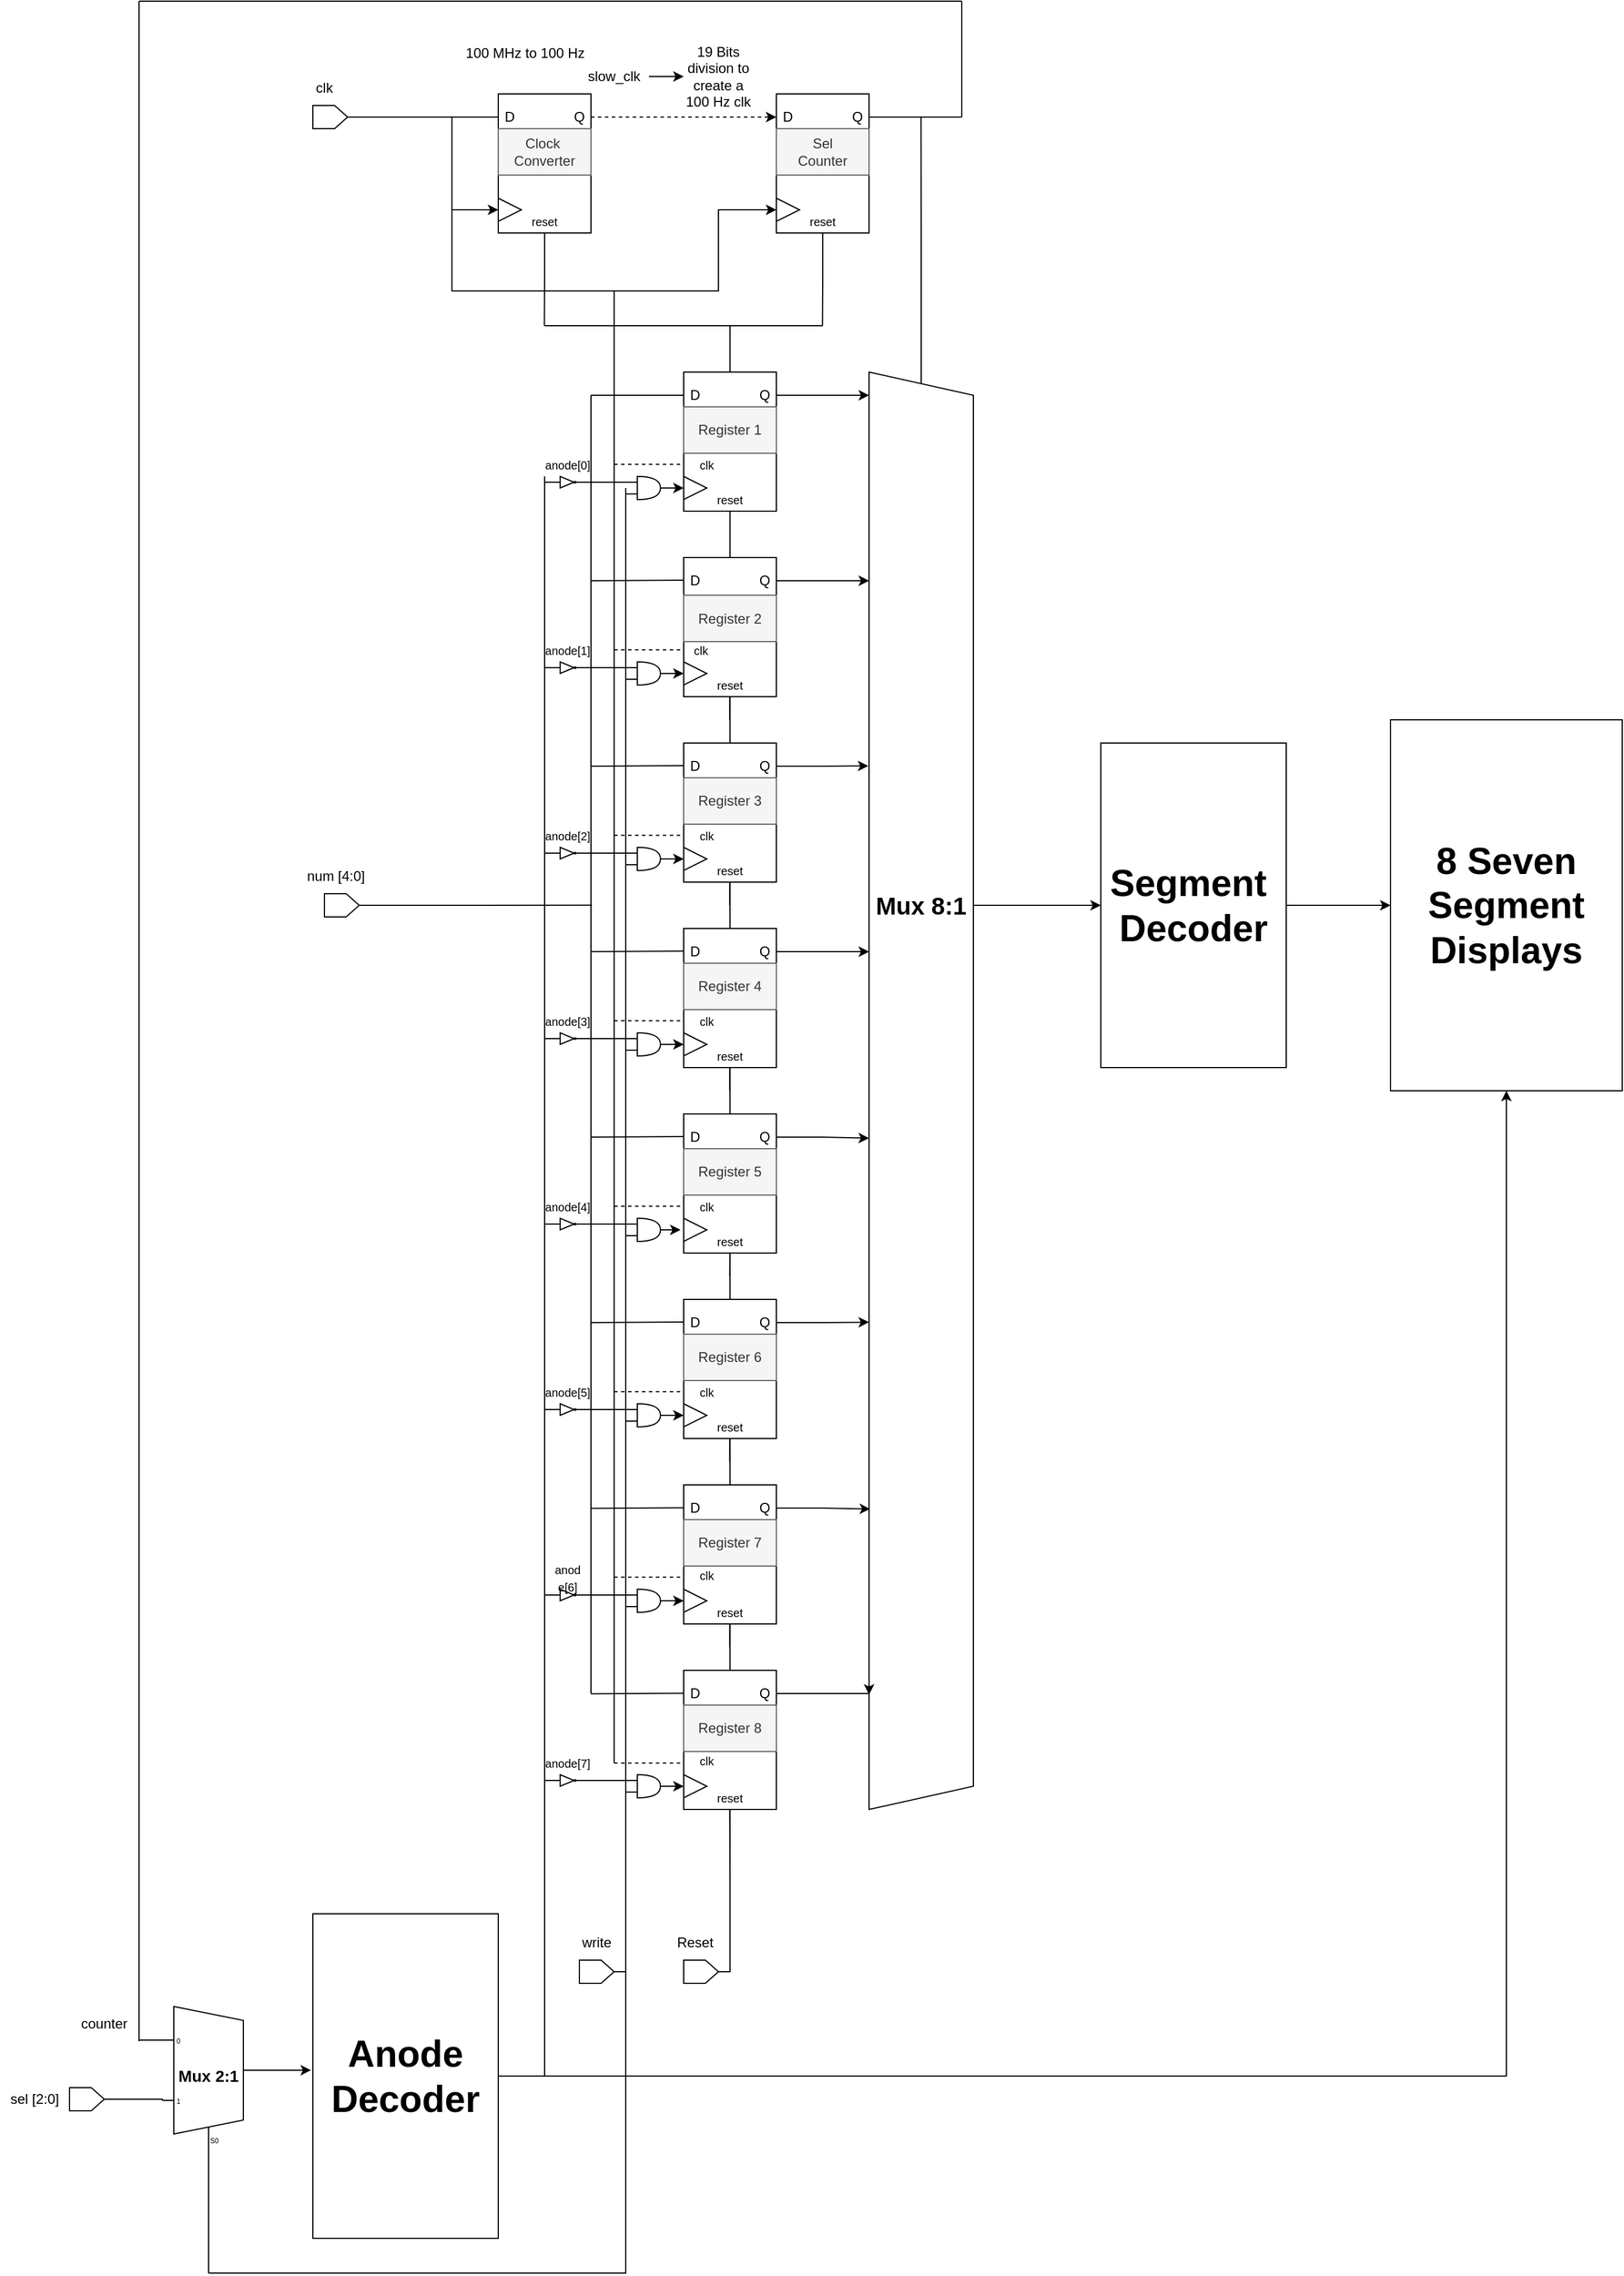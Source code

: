 <mxfile version="26.1.0">
  <diagram name="Page-1" id="QNApwTuPsYr5bKVM_J3w">
    <mxGraphModel dx="1350" dy="1387" grid="1" gridSize="10" guides="1" tooltips="1" connect="1" arrows="1" fold="1" page="1" pageScale="1" pageWidth="850" pageHeight="1100" math="0" shadow="0">
      <root>
        <mxCell id="0" />
        <mxCell id="1" parent="0" />
        <mxCell id="hrZorxmpzUfYt92OJYht-130" value="" style="endArrow=none;html=1;rounded=0;" parent="1" target="hrZorxmpzUfYt92OJYht-129" edge="1">
          <mxGeometry width="50" height="50" relative="1" as="geometry">
            <mxPoint x="80" y="1340" as="sourcePoint" />
            <mxPoint x="80" y="160" as="targetPoint" />
          </mxGeometry>
        </mxCell>
        <mxCell id="3E_9MiXMYjNajtzfh9yD-72" value="" style="endArrow=none;html=1;rounded=0;" parent="1" source="hrZorxmpzUfYt92OJYht-129" edge="1">
          <mxGeometry width="50" height="50" relative="1" as="geometry">
            <mxPoint x="80" y="1340" as="sourcePoint" />
            <mxPoint x="80" as="targetPoint" />
          </mxGeometry>
        </mxCell>
        <mxCell id="3E_9MiXMYjNajtzfh9yD-2" value="" style="rounded=0;whiteSpace=wrap;html=1;" parent="1" vertex="1">
          <mxGeometry x="40" y="200" width="80" height="120" as="geometry" />
        </mxCell>
        <mxCell id="3E_9MiXMYjNajtzfh9yD-3" value="" style="triangle;whiteSpace=wrap;html=1;" parent="1" vertex="1">
          <mxGeometry x="40" y="290" width="20" height="20" as="geometry" />
        </mxCell>
        <mxCell id="3E_9MiXMYjNajtzfh9yD-4" value="Q" style="text;html=1;align=center;verticalAlign=middle;whiteSpace=wrap;rounded=0;" parent="1" vertex="1">
          <mxGeometry x="100" y="210" width="20" height="20" as="geometry" />
        </mxCell>
        <mxCell id="3E_9MiXMYjNajtzfh9yD-5" value="D" style="text;html=1;align=center;verticalAlign=middle;whiteSpace=wrap;rounded=0;" parent="1" vertex="1">
          <mxGeometry x="40" y="210" width="20" height="20" as="geometry" />
        </mxCell>
        <mxCell id="3E_9MiXMYjNajtzfh9yD-6" value="" style="rounded=0;whiteSpace=wrap;html=1;" parent="1" vertex="1">
          <mxGeometry x="400" y="360" width="160" height="280" as="geometry" />
        </mxCell>
        <mxCell id="0s9CK68kyrURRxDeSk4i-10" style="edgeStyle=orthogonalEdgeStyle;rounded=0;orthogonalLoop=1;jettySize=auto;html=1;exitX=1;exitY=0.5;exitDx=0;exitDy=0;entryX=0;entryY=0.5;entryDx=0;entryDy=0;" parent="1" source="3E_9MiXMYjNajtzfh9yD-7" target="hrZorxmpzUfYt92OJYht-152" edge="1">
          <mxGeometry relative="1" as="geometry" />
        </mxCell>
        <mxCell id="3E_9MiXMYjNajtzfh9yD-7" value="&lt;b&gt;&lt;font style=&quot;font-size: 32px;&quot;&gt;Segment&amp;nbsp;&lt;/font&gt;&lt;/b&gt;&lt;div&gt;&lt;b&gt;&lt;font style=&quot;font-size: 32px;&quot;&gt;Decoder&lt;/font&gt;&lt;/b&gt;&lt;/div&gt;" style="text;html=1;align=center;verticalAlign=middle;whiteSpace=wrap;rounded=0;" parent="1" vertex="1">
          <mxGeometry x="400" y="360" width="160" height="280" as="geometry" />
        </mxCell>
        <mxCell id="3E_9MiXMYjNajtzfh9yD-26" value="" style="rounded=0;whiteSpace=wrap;html=1;" parent="1" vertex="1">
          <mxGeometry x="40" y="40" width="80" height="120" as="geometry" />
        </mxCell>
        <mxCell id="3E_9MiXMYjNajtzfh9yD-27" value="" style="triangle;whiteSpace=wrap;html=1;" parent="1" vertex="1">
          <mxGeometry x="40" y="130" width="20" height="20" as="geometry" />
        </mxCell>
        <mxCell id="3E_9MiXMYjNajtzfh9yD-28" value="Q" style="text;html=1;align=center;verticalAlign=middle;whiteSpace=wrap;rounded=0;" parent="1" vertex="1">
          <mxGeometry x="100" y="50" width="20" height="20" as="geometry" />
        </mxCell>
        <mxCell id="3E_9MiXMYjNajtzfh9yD-29" value="D" style="text;html=1;align=center;verticalAlign=middle;whiteSpace=wrap;rounded=0;" parent="1" vertex="1">
          <mxGeometry x="40" y="50" width="20" height="20" as="geometry" />
        </mxCell>
        <mxCell id="3E_9MiXMYjNajtzfh9yD-34" value="" style="rounded=0;whiteSpace=wrap;html=1;" parent="1" vertex="1">
          <mxGeometry x="40" y="520" width="80" height="120" as="geometry" />
        </mxCell>
        <mxCell id="3E_9MiXMYjNajtzfh9yD-35" value="" style="triangle;whiteSpace=wrap;html=1;" parent="1" vertex="1">
          <mxGeometry x="40" y="610" width="20" height="20" as="geometry" />
        </mxCell>
        <mxCell id="3E_9MiXMYjNajtzfh9yD-36" value="Q" style="text;html=1;align=center;verticalAlign=middle;whiteSpace=wrap;rounded=0;" parent="1" vertex="1">
          <mxGeometry x="100" y="530" width="20" height="20" as="geometry" />
        </mxCell>
        <mxCell id="3E_9MiXMYjNajtzfh9yD-37" value="D" style="text;html=1;align=center;verticalAlign=middle;whiteSpace=wrap;rounded=0;" parent="1" vertex="1">
          <mxGeometry x="40" y="530" width="20" height="20" as="geometry" />
        </mxCell>
        <mxCell id="3E_9MiXMYjNajtzfh9yD-38" value="" style="rounded=0;whiteSpace=wrap;html=1;" parent="1" vertex="1">
          <mxGeometry x="40" y="360" width="80" height="120" as="geometry" />
        </mxCell>
        <mxCell id="3E_9MiXMYjNajtzfh9yD-39" value="" style="triangle;whiteSpace=wrap;html=1;" parent="1" vertex="1">
          <mxGeometry x="40" y="450" width="20" height="20" as="geometry" />
        </mxCell>
        <mxCell id="3E_9MiXMYjNajtzfh9yD-40" value="Q" style="text;html=1;align=center;verticalAlign=middle;whiteSpace=wrap;rounded=0;" parent="1" vertex="1">
          <mxGeometry x="100" y="370" width="20" height="20" as="geometry" />
        </mxCell>
        <mxCell id="3E_9MiXMYjNajtzfh9yD-41" value="D" style="text;html=1;align=center;verticalAlign=middle;whiteSpace=wrap;rounded=0;" parent="1" vertex="1">
          <mxGeometry x="40" y="370" width="20" height="20" as="geometry" />
        </mxCell>
        <mxCell id="3E_9MiXMYjNajtzfh9yD-42" value="" style="rounded=0;whiteSpace=wrap;html=1;" parent="1" vertex="1">
          <mxGeometry x="40" y="840" width="80" height="120" as="geometry" />
        </mxCell>
        <mxCell id="3E_9MiXMYjNajtzfh9yD-43" value="" style="triangle;whiteSpace=wrap;html=1;" parent="1" vertex="1">
          <mxGeometry x="40" y="930" width="20" height="20" as="geometry" />
        </mxCell>
        <mxCell id="3E_9MiXMYjNajtzfh9yD-44" value="Q" style="text;html=1;align=center;verticalAlign=middle;whiteSpace=wrap;rounded=0;" parent="1" vertex="1">
          <mxGeometry x="100" y="850" width="20" height="20" as="geometry" />
        </mxCell>
        <mxCell id="3E_9MiXMYjNajtzfh9yD-45" value="D" style="text;html=1;align=center;verticalAlign=middle;whiteSpace=wrap;rounded=0;" parent="1" vertex="1">
          <mxGeometry x="40" y="850" width="20" height="20" as="geometry" />
        </mxCell>
        <mxCell id="3E_9MiXMYjNajtzfh9yD-49" value="" style="rounded=0;whiteSpace=wrap;html=1;" parent="1" vertex="1">
          <mxGeometry x="40" y="1160" width="80" height="120" as="geometry" />
        </mxCell>
        <mxCell id="3E_9MiXMYjNajtzfh9yD-50" value="" style="triangle;whiteSpace=wrap;html=1;" parent="1" vertex="1">
          <mxGeometry x="40" y="1250" width="20" height="20" as="geometry" />
        </mxCell>
        <mxCell id="3E_9MiXMYjNajtzfh9yD-51" value="Q" style="text;html=1;align=center;verticalAlign=middle;whiteSpace=wrap;rounded=0;" parent="1" vertex="1">
          <mxGeometry x="100" y="1170" width="20" height="20" as="geometry" />
        </mxCell>
        <mxCell id="3E_9MiXMYjNajtzfh9yD-52" value="D" style="text;html=1;align=center;verticalAlign=middle;whiteSpace=wrap;rounded=0;" parent="1" vertex="1">
          <mxGeometry x="40" y="1170" width="20" height="20" as="geometry" />
        </mxCell>
        <mxCell id="3E_9MiXMYjNajtzfh9yD-53" value="" style="rounded=0;whiteSpace=wrap;html=1;" parent="1" vertex="1">
          <mxGeometry x="40" y="1000" width="80" height="120" as="geometry" />
        </mxCell>
        <mxCell id="3E_9MiXMYjNajtzfh9yD-54" value="" style="triangle;whiteSpace=wrap;html=1;" parent="1" vertex="1">
          <mxGeometry x="40" y="1090" width="20" height="20" as="geometry" />
        </mxCell>
        <mxCell id="3E_9MiXMYjNajtzfh9yD-55" value="Q" style="text;html=1;align=center;verticalAlign=middle;whiteSpace=wrap;rounded=0;" parent="1" vertex="1">
          <mxGeometry x="100" y="1010" width="20" height="20" as="geometry" />
        </mxCell>
        <mxCell id="3E_9MiXMYjNajtzfh9yD-56" value="D" style="text;html=1;align=center;verticalAlign=middle;whiteSpace=wrap;rounded=0;" parent="1" vertex="1">
          <mxGeometry x="40" y="1010" width="20" height="20" as="geometry" />
        </mxCell>
        <mxCell id="3E_9MiXMYjNajtzfh9yD-58" value="" style="rounded=0;whiteSpace=wrap;html=1;" parent="1" vertex="1">
          <mxGeometry x="40" y="680" width="80" height="120" as="geometry" />
        </mxCell>
        <mxCell id="3E_9MiXMYjNajtzfh9yD-59" value="" style="triangle;whiteSpace=wrap;html=1;" parent="1" vertex="1">
          <mxGeometry x="40" y="770" width="20" height="20" as="geometry" />
        </mxCell>
        <mxCell id="3E_9MiXMYjNajtzfh9yD-60" value="Q" style="text;html=1;align=center;verticalAlign=middle;whiteSpace=wrap;rounded=0;" parent="1" vertex="1">
          <mxGeometry x="100" y="690" width="20" height="20" as="geometry" />
        </mxCell>
        <mxCell id="3E_9MiXMYjNajtzfh9yD-61" value="D" style="text;html=1;align=center;verticalAlign=middle;whiteSpace=wrap;rounded=0;" parent="1" vertex="1">
          <mxGeometry x="40" y="690" width="20" height="20" as="geometry" />
        </mxCell>
        <mxCell id="3E_9MiXMYjNajtzfh9yD-62" value="" style="endArrow=none;html=1;rounded=0;" parent="1" edge="1">
          <mxGeometry width="50" height="50" relative="1" as="geometry">
            <mxPoint x="-40" y="60" as="sourcePoint" />
            <mxPoint x="40" y="60" as="targetPoint" />
          </mxGeometry>
        </mxCell>
        <mxCell id="3E_9MiXMYjNajtzfh9yD-63" value="" style="endArrow=none;html=1;rounded=0;" parent="1" edge="1">
          <mxGeometry width="50" height="50" relative="1" as="geometry">
            <mxPoint x="-40" y="220" as="sourcePoint" />
            <mxPoint x="40" y="219.55" as="targetPoint" />
          </mxGeometry>
        </mxCell>
        <mxCell id="3E_9MiXMYjNajtzfh9yD-64" value="" style="endArrow=none;html=1;rounded=0;" parent="1" edge="1">
          <mxGeometry width="50" height="50" relative="1" as="geometry">
            <mxPoint x="-40" y="380" as="sourcePoint" />
            <mxPoint x="40" y="379.55" as="targetPoint" />
          </mxGeometry>
        </mxCell>
        <mxCell id="3E_9MiXMYjNajtzfh9yD-65" value="" style="endArrow=none;html=1;rounded=0;" parent="1" edge="1">
          <mxGeometry width="50" height="50" relative="1" as="geometry">
            <mxPoint x="-40" y="540" as="sourcePoint" />
            <mxPoint x="40" y="539.55" as="targetPoint" />
          </mxGeometry>
        </mxCell>
        <mxCell id="3E_9MiXMYjNajtzfh9yD-66" value="" style="endArrow=none;html=1;rounded=0;" parent="1" edge="1">
          <mxGeometry width="50" height="50" relative="1" as="geometry">
            <mxPoint x="-40" y="700" as="sourcePoint" />
            <mxPoint x="40" y="699.55" as="targetPoint" />
          </mxGeometry>
        </mxCell>
        <mxCell id="3E_9MiXMYjNajtzfh9yD-67" value="" style="endArrow=none;html=1;rounded=0;" parent="1" edge="1">
          <mxGeometry width="50" height="50" relative="1" as="geometry">
            <mxPoint x="-40" y="860" as="sourcePoint" />
            <mxPoint x="40" y="859.55" as="targetPoint" />
          </mxGeometry>
        </mxCell>
        <mxCell id="3E_9MiXMYjNajtzfh9yD-68" value="" style="endArrow=none;html=1;rounded=0;" parent="1" edge="1">
          <mxGeometry width="50" height="50" relative="1" as="geometry">
            <mxPoint x="-40" y="1020.21" as="sourcePoint" />
            <mxPoint x="40" y="1019.76" as="targetPoint" />
          </mxGeometry>
        </mxCell>
        <mxCell id="3E_9MiXMYjNajtzfh9yD-69" value="" style="endArrow=none;html=1;rounded=0;" parent="1" edge="1">
          <mxGeometry width="50" height="50" relative="1" as="geometry">
            <mxPoint x="-40" y="1180.21" as="sourcePoint" />
            <mxPoint x="40" y="1179.76" as="targetPoint" />
          </mxGeometry>
        </mxCell>
        <mxCell id="3E_9MiXMYjNajtzfh9yD-70" value="" style="endArrow=none;html=1;rounded=0;" parent="1" edge="1">
          <mxGeometry width="50" height="50" relative="1" as="geometry">
            <mxPoint x="-40" y="1180" as="sourcePoint" />
            <mxPoint x="-40" y="60" as="targetPoint" />
          </mxGeometry>
        </mxCell>
        <mxCell id="3E_9MiXMYjNajtzfh9yD-73" value="" style="endArrow=none;html=1;rounded=0;" parent="1" edge="1">
          <mxGeometry width="50" height="50" relative="1" as="geometry">
            <mxPoint x="79.76" y="340" as="sourcePoint" />
            <mxPoint x="79.76" y="320" as="targetPoint" />
          </mxGeometry>
        </mxCell>
        <mxCell id="3E_9MiXMYjNajtzfh9yD-74" value="" style="endArrow=none;html=1;rounded=0;" parent="1" edge="1">
          <mxGeometry width="50" height="50" relative="1" as="geometry">
            <mxPoint x="79.76" y="500" as="sourcePoint" />
            <mxPoint x="79.76" y="480" as="targetPoint" />
          </mxGeometry>
        </mxCell>
        <mxCell id="3E_9MiXMYjNajtzfh9yD-75" value="" style="endArrow=none;html=1;rounded=0;" parent="1" edge="1">
          <mxGeometry width="50" height="50" relative="1" as="geometry">
            <mxPoint x="79.76" y="660" as="sourcePoint" />
            <mxPoint x="79.76" y="640" as="targetPoint" />
          </mxGeometry>
        </mxCell>
        <mxCell id="3E_9MiXMYjNajtzfh9yD-76" value="" style="endArrow=none;html=1;rounded=0;" parent="1" source="hrZorxmpzUfYt92OJYht-127" edge="1">
          <mxGeometry width="50" height="50" relative="1" as="geometry">
            <mxPoint x="79.76" y="820" as="sourcePoint" />
            <mxPoint x="79.76" y="800" as="targetPoint" />
          </mxGeometry>
        </mxCell>
        <mxCell id="3E_9MiXMYjNajtzfh9yD-77" value="" style="endArrow=none;html=1;rounded=0;" parent="1" edge="1">
          <mxGeometry width="50" height="50" relative="1" as="geometry">
            <mxPoint x="79.76" y="980" as="sourcePoint" />
            <mxPoint x="79.76" y="960" as="targetPoint" />
          </mxGeometry>
        </mxCell>
        <mxCell id="3E_9MiXMYjNajtzfh9yD-78" value="" style="endArrow=none;html=1;rounded=0;" parent="1" edge="1">
          <mxGeometry width="50" height="50" relative="1" as="geometry">
            <mxPoint x="79.76" y="1140" as="sourcePoint" />
            <mxPoint x="79.76" y="1120" as="targetPoint" />
          </mxGeometry>
        </mxCell>
        <mxCell id="3E_9MiXMYjNajtzfh9yD-79" value="" style="endArrow=none;html=1;rounded=0;" parent="1" edge="1">
          <mxGeometry width="50" height="50" relative="1" as="geometry">
            <mxPoint x="80" y="1340" as="sourcePoint" />
            <mxPoint x="79.76" y="1280" as="targetPoint" />
          </mxGeometry>
        </mxCell>
        <mxCell id="3E_9MiXMYjNajtzfh9yD-92" value="Reset" style="text;html=1;align=center;verticalAlign=middle;whiteSpace=wrap;rounded=0;" parent="1" vertex="1">
          <mxGeometry x="20" y="1380" width="60" height="30" as="geometry" />
        </mxCell>
        <mxCell id="fLdhYFnEY7SlRoM0HyoD-1" value="" style="rounded=0;whiteSpace=wrap;html=1;" parent="1" vertex="1">
          <mxGeometry x="-280" y="1370" width="160" height="280" as="geometry" />
        </mxCell>
        <mxCell id="fLdhYFnEY7SlRoM0HyoD-2" value="&lt;b&gt;&lt;font style=&quot;font-size: 32px;&quot;&gt;Anode&lt;/font&gt;&lt;/b&gt;&lt;div&gt;&lt;b&gt;&lt;font style=&quot;font-size: 32px;&quot;&gt;Decoder&lt;/font&gt;&lt;/b&gt;&lt;/div&gt;" style="text;html=1;align=center;verticalAlign=middle;whiteSpace=wrap;rounded=0;" parent="1" vertex="1">
          <mxGeometry x="-280" y="1370" width="160" height="280" as="geometry" />
        </mxCell>
        <mxCell id="0s9CK68kyrURRxDeSk4i-14" style="edgeStyle=orthogonalEdgeStyle;rounded=0;orthogonalLoop=1;jettySize=auto;html=1;exitX=0.5;exitY=1;exitDx=0;exitDy=0;endArrow=none;startFill=0;" parent="1" source="joPWiXDW40LTHaIMjbx1-1" edge="1">
          <mxGeometry relative="1" as="geometry">
            <mxPoint x="-39.158" y="499.842" as="targetPoint" />
          </mxGeometry>
        </mxCell>
        <mxCell id="joPWiXDW40LTHaIMjbx1-1" value="" style="shape=offPageConnector;whiteSpace=wrap;html=1;direction=north;" parent="1" vertex="1">
          <mxGeometry x="-270" y="490" width="30" height="20" as="geometry" />
        </mxCell>
        <mxCell id="joPWiXDW40LTHaIMjbx1-2" value="num [4:0]" style="text;html=1;align=center;verticalAlign=middle;whiteSpace=wrap;rounded=0;" parent="1" vertex="1">
          <mxGeometry x="-290" y="460" width="60" height="30" as="geometry" />
        </mxCell>
        <mxCell id="joPWiXDW40LTHaIMjbx1-5" value="" style="shape=offPageConnector;whiteSpace=wrap;html=1;direction=north;" parent="1" vertex="1">
          <mxGeometry x="-490" y="1520" width="30" height="20" as="geometry" />
        </mxCell>
        <mxCell id="joPWiXDW40LTHaIMjbx1-6" value="sel [2:0]" style="text;html=1;align=center;verticalAlign=middle;whiteSpace=wrap;rounded=0;" parent="1" vertex="1">
          <mxGeometry x="-550" y="1515" width="60" height="30" as="geometry" />
        </mxCell>
        <mxCell id="0s9CK68kyrURRxDeSk4i-9" style="edgeStyle=orthogonalEdgeStyle;rounded=0;orthogonalLoop=1;jettySize=auto;html=1;exitX=0;exitY=0.5;exitDx=0;exitDy=0;endArrow=none;startFill=0;" parent="1" source="joPWiXDW40LTHaIMjbx1-12" edge="1">
          <mxGeometry relative="1" as="geometry">
            <mxPoint x="244.826" y="-180" as="targetPoint" />
          </mxGeometry>
        </mxCell>
        <mxCell id="joPWiXDW40LTHaIMjbx1-12" value="" style="shape=trapezoid;perimeter=trapezoidPerimeter;whiteSpace=wrap;html=1;fixedSize=1;direction=south;" parent="1" vertex="1">
          <mxGeometry x="200" y="40" width="90" height="1240" as="geometry" />
        </mxCell>
        <mxCell id="0s9CK68kyrURRxDeSk4i-11" style="edgeStyle=orthogonalEdgeStyle;rounded=0;orthogonalLoop=1;jettySize=auto;html=1;exitX=1;exitY=0.5;exitDx=0;exitDy=0;" parent="1" source="hrZorxmpzUfYt92OJYht-1" target="3E_9MiXMYjNajtzfh9yD-7" edge="1">
          <mxGeometry relative="1" as="geometry" />
        </mxCell>
        <mxCell id="hrZorxmpzUfYt92OJYht-1" value="&lt;b&gt;&lt;font style=&quot;font-size: 21px;&quot;&gt;Mux 8:1&lt;/font&gt;&lt;/b&gt;" style="text;html=1;align=center;verticalAlign=middle;whiteSpace=wrap;rounded=0;" parent="1" vertex="1">
          <mxGeometry x="200" y="480" width="90" height="40" as="geometry" />
        </mxCell>
        <mxCell id="hrZorxmpzUfYt92OJYht-2" style="edgeStyle=orthogonalEdgeStyle;rounded=0;orthogonalLoop=1;jettySize=auto;html=1;exitX=1;exitY=0.5;exitDx=0;exitDy=0;" parent="1" source="3E_9MiXMYjNajtzfh9yD-28" edge="1">
          <mxGeometry relative="1" as="geometry">
            <mxPoint x="200" y="60" as="targetPoint" />
          </mxGeometry>
        </mxCell>
        <mxCell id="hrZorxmpzUfYt92OJYht-4" style="edgeStyle=orthogonalEdgeStyle;rounded=0;orthogonalLoop=1;jettySize=auto;html=1;exitX=1;exitY=0.5;exitDx=0;exitDy=0;" parent="1" source="3E_9MiXMYjNajtzfh9yD-4" edge="1">
          <mxGeometry relative="1" as="geometry">
            <mxPoint x="200" y="220" as="targetPoint" />
          </mxGeometry>
        </mxCell>
        <mxCell id="hrZorxmpzUfYt92OJYht-5" style="edgeStyle=orthogonalEdgeStyle;rounded=0;orthogonalLoop=1;jettySize=auto;html=1;exitX=1;exitY=0.5;exitDx=0;exitDy=0;entryX=0.274;entryY=1.007;entryDx=0;entryDy=0;entryPerimeter=0;" parent="1" source="3E_9MiXMYjNajtzfh9yD-40" target="joPWiXDW40LTHaIMjbx1-12" edge="1">
          <mxGeometry relative="1" as="geometry" />
        </mxCell>
        <mxCell id="hrZorxmpzUfYt92OJYht-6" style="edgeStyle=orthogonalEdgeStyle;rounded=0;orthogonalLoop=1;jettySize=auto;html=1;exitX=1;exitY=0.5;exitDx=0;exitDy=0;" parent="1" source="3E_9MiXMYjNajtzfh9yD-36" edge="1">
          <mxGeometry relative="1" as="geometry">
            <mxPoint x="200" y="540" as="targetPoint" />
          </mxGeometry>
        </mxCell>
        <mxCell id="hrZorxmpzUfYt92OJYht-8" style="edgeStyle=orthogonalEdgeStyle;rounded=0;orthogonalLoop=1;jettySize=auto;html=1;exitX=1;exitY=0.5;exitDx=0;exitDy=0;entryX=0.533;entryY=1.001;entryDx=0;entryDy=0;entryPerimeter=0;" parent="1" source="3E_9MiXMYjNajtzfh9yD-60" target="joPWiXDW40LTHaIMjbx1-12" edge="1">
          <mxGeometry relative="1" as="geometry" />
        </mxCell>
        <mxCell id="hrZorxmpzUfYt92OJYht-9" style="edgeStyle=orthogonalEdgeStyle;rounded=0;orthogonalLoop=1;jettySize=auto;html=1;exitX=1;exitY=0.5;exitDx=0;exitDy=0;entryX=0.661;entryY=1.001;entryDx=0;entryDy=0;entryPerimeter=0;" parent="1" source="3E_9MiXMYjNajtzfh9yD-44" target="joPWiXDW40LTHaIMjbx1-12" edge="1">
          <mxGeometry relative="1" as="geometry" />
        </mxCell>
        <mxCell id="hrZorxmpzUfYt92OJYht-10" style="edgeStyle=orthogonalEdgeStyle;rounded=0;orthogonalLoop=1;jettySize=auto;html=1;exitX=1;exitY=0.5;exitDx=0;exitDy=0;entryX=0.791;entryY=0.99;entryDx=0;entryDy=0;entryPerimeter=0;" parent="1" source="3E_9MiXMYjNajtzfh9yD-55" target="joPWiXDW40LTHaIMjbx1-12" edge="1">
          <mxGeometry relative="1" as="geometry" />
        </mxCell>
        <mxCell id="hrZorxmpzUfYt92OJYht-12" style="edgeStyle=orthogonalEdgeStyle;rounded=0;orthogonalLoop=1;jettySize=auto;html=1;exitX=1;exitY=0.5;exitDx=0;exitDy=0;" parent="1" source="3E_9MiXMYjNajtzfh9yD-51" edge="1">
          <mxGeometry relative="1" as="geometry">
            <mxPoint x="200" y="1181" as="targetPoint" />
            <Array as="points">
              <mxPoint x="200" y="1180" />
            </Array>
          </mxGeometry>
        </mxCell>
        <mxCell id="hrZorxmpzUfYt92OJYht-16" value="" style="endArrow=none;html=1;rounded=0;" parent="1" edge="1">
          <mxGeometry width="50" height="50" relative="1" as="geometry">
            <mxPoint x="-80" y="1510" as="sourcePoint" />
            <mxPoint x="-80" y="130" as="targetPoint" />
          </mxGeometry>
        </mxCell>
        <mxCell id="3E_9MiXMYjNajtzfh9yD-91" value="" style="shape=offPageConnector;whiteSpace=wrap;html=1;direction=north;" parent="1" vertex="1">
          <mxGeometry x="40" y="1410" width="30" height="20" as="geometry" />
        </mxCell>
        <mxCell id="hrZorxmpzUfYt92OJYht-36" style="edgeStyle=orthogonalEdgeStyle;rounded=0;orthogonalLoop=1;jettySize=auto;html=1;exitX=1;exitY=0.5;exitDx=0;exitDy=0;exitPerimeter=0;entryX=0;entryY=0.5;entryDx=0;entryDy=0;" parent="1" source="hrZorxmpzUfYt92OJYht-19" target="3E_9MiXMYjNajtzfh9yD-27" edge="1">
          <mxGeometry relative="1" as="geometry" />
        </mxCell>
        <mxCell id="hrZorxmpzUfYt92OJYht-43" style="edgeStyle=orthogonalEdgeStyle;rounded=0;orthogonalLoop=1;jettySize=auto;html=1;exitX=0;exitY=0.75;exitDx=0;exitDy=0;exitPerimeter=0;entryX=0;entryY=0.75;entryDx=0;entryDy=0;entryPerimeter=0;endArrow=none;startFill=0;" parent="1" target="hrZorxmpzUfYt92OJYht-19" edge="1">
          <mxGeometry relative="1" as="geometry">
            <mxPoint x="-10" y="145.116" as="sourcePoint" />
          </mxGeometry>
        </mxCell>
        <mxCell id="hrZorxmpzUfYt92OJYht-19" value="" style="shape=or;whiteSpace=wrap;html=1;" parent="1" vertex="1">
          <mxGeometry y="130" width="20" height="20" as="geometry" />
        </mxCell>
        <mxCell id="hrZorxmpzUfYt92OJYht-30" style="edgeStyle=orthogonalEdgeStyle;rounded=0;orthogonalLoop=1;jettySize=auto;html=1;exitX=1;exitY=0.5;exitDx=0;exitDy=0;exitPerimeter=0;entryX=0;entryY=0.5;entryDx=0;entryDy=0;" parent="1" source="hrZorxmpzUfYt92OJYht-20" target="3E_9MiXMYjNajtzfh9yD-50" edge="1">
          <mxGeometry relative="1" as="geometry" />
        </mxCell>
        <mxCell id="hrZorxmpzUfYt92OJYht-76" style="edgeStyle=orthogonalEdgeStyle;rounded=0;orthogonalLoop=1;jettySize=auto;html=1;exitX=0;exitY=0.75;exitDx=0;exitDy=0;exitPerimeter=0;endArrow=none;startFill=0;" parent="1" source="hrZorxmpzUfYt92OJYht-20" edge="1">
          <mxGeometry relative="1" as="geometry">
            <mxPoint x="-10" y="1264.944" as="targetPoint" />
          </mxGeometry>
        </mxCell>
        <mxCell id="hrZorxmpzUfYt92OJYht-20" value="" style="shape=or;whiteSpace=wrap;html=1;" parent="1" vertex="1">
          <mxGeometry y="1250" width="20" height="20" as="geometry" />
        </mxCell>
        <mxCell id="hrZorxmpzUfYt92OJYht-31" style="edgeStyle=orthogonalEdgeStyle;rounded=0;orthogonalLoop=1;jettySize=auto;html=1;exitX=1;exitY=0.5;exitDx=0;exitDy=0;exitPerimeter=0;entryX=0;entryY=0.5;entryDx=0;entryDy=0;" parent="1" source="hrZorxmpzUfYt92OJYht-21" target="3E_9MiXMYjNajtzfh9yD-54" edge="1">
          <mxGeometry relative="1" as="geometry" />
        </mxCell>
        <mxCell id="hrZorxmpzUfYt92OJYht-73" style="edgeStyle=orthogonalEdgeStyle;rounded=0;orthogonalLoop=1;jettySize=auto;html=1;exitX=0;exitY=0.75;exitDx=0;exitDy=0;exitPerimeter=0;endArrow=none;startFill=0;" parent="1" source="hrZorxmpzUfYt92OJYht-21" edge="1">
          <mxGeometry relative="1" as="geometry">
            <mxPoint x="-10" y="1104.944" as="targetPoint" />
          </mxGeometry>
        </mxCell>
        <mxCell id="hrZorxmpzUfYt92OJYht-21" value="" style="shape=or;whiteSpace=wrap;html=1;" parent="1" vertex="1">
          <mxGeometry y="1090" width="20" height="20" as="geometry" />
        </mxCell>
        <mxCell id="hrZorxmpzUfYt92OJYht-71" style="edgeStyle=orthogonalEdgeStyle;rounded=0;orthogonalLoop=1;jettySize=auto;html=1;exitX=0;exitY=0.75;exitDx=0;exitDy=0;exitPerimeter=0;endArrow=none;startFill=0;" parent="1" source="hrZorxmpzUfYt92OJYht-22" edge="1">
          <mxGeometry relative="1" as="geometry">
            <mxPoint x="-10" y="784.944" as="targetPoint" />
          </mxGeometry>
        </mxCell>
        <mxCell id="hrZorxmpzUfYt92OJYht-22" value="" style="shape=or;whiteSpace=wrap;html=1;" parent="1" vertex="1">
          <mxGeometry y="770" width="20" height="20" as="geometry" />
        </mxCell>
        <mxCell id="hrZorxmpzUfYt92OJYht-32" style="edgeStyle=orthogonalEdgeStyle;rounded=0;orthogonalLoop=1;jettySize=auto;html=1;exitX=1;exitY=0.5;exitDx=0;exitDy=0;exitPerimeter=0;entryX=0;entryY=0.5;entryDx=0;entryDy=0;" parent="1" source="hrZorxmpzUfYt92OJYht-23" target="3E_9MiXMYjNajtzfh9yD-43" edge="1">
          <mxGeometry relative="1" as="geometry" />
        </mxCell>
        <mxCell id="hrZorxmpzUfYt92OJYht-72" style="edgeStyle=orthogonalEdgeStyle;rounded=0;orthogonalLoop=1;jettySize=auto;html=1;exitX=0;exitY=0.75;exitDx=0;exitDy=0;exitPerimeter=0;endArrow=none;startFill=0;" parent="1" source="hrZorxmpzUfYt92OJYht-23" edge="1">
          <mxGeometry relative="1" as="geometry">
            <mxPoint x="-10" y="944.944" as="targetPoint" />
          </mxGeometry>
        </mxCell>
        <mxCell id="hrZorxmpzUfYt92OJYht-23" value="" style="shape=or;whiteSpace=wrap;html=1;" parent="1" vertex="1">
          <mxGeometry y="930" width="20" height="20" as="geometry" />
        </mxCell>
        <mxCell id="hrZorxmpzUfYt92OJYht-34" style="edgeStyle=orthogonalEdgeStyle;rounded=0;orthogonalLoop=1;jettySize=auto;html=1;exitX=1;exitY=0.5;exitDx=0;exitDy=0;exitPerimeter=0;entryX=0;entryY=0.5;entryDx=0;entryDy=0;" parent="1" source="hrZorxmpzUfYt92OJYht-24" target="3E_9MiXMYjNajtzfh9yD-35" edge="1">
          <mxGeometry relative="1" as="geometry" />
        </mxCell>
        <mxCell id="hrZorxmpzUfYt92OJYht-70" style="edgeStyle=orthogonalEdgeStyle;rounded=0;orthogonalLoop=1;jettySize=auto;html=1;exitX=0;exitY=0.75;exitDx=0;exitDy=0;exitPerimeter=0;endArrow=none;startFill=0;" parent="1" source="hrZorxmpzUfYt92OJYht-24" edge="1">
          <mxGeometry relative="1" as="geometry">
            <mxPoint x="-10" y="624.944" as="targetPoint" />
          </mxGeometry>
        </mxCell>
        <mxCell id="hrZorxmpzUfYt92OJYht-24" value="" style="shape=or;whiteSpace=wrap;html=1;" parent="1" vertex="1">
          <mxGeometry y="610" width="20" height="20" as="geometry" />
        </mxCell>
        <mxCell id="hrZorxmpzUfYt92OJYht-35" style="edgeStyle=orthogonalEdgeStyle;rounded=0;orthogonalLoop=1;jettySize=auto;html=1;exitX=1;exitY=0.5;exitDx=0;exitDy=0;exitPerimeter=0;entryX=0;entryY=0.5;entryDx=0;entryDy=0;" parent="1" source="hrZorxmpzUfYt92OJYht-25" target="3E_9MiXMYjNajtzfh9yD-39" edge="1">
          <mxGeometry relative="1" as="geometry" />
        </mxCell>
        <mxCell id="hrZorxmpzUfYt92OJYht-69" style="edgeStyle=orthogonalEdgeStyle;rounded=0;orthogonalLoop=1;jettySize=auto;html=1;exitX=0;exitY=0.75;exitDx=0;exitDy=0;exitPerimeter=0;endArrow=none;startFill=0;" parent="1" source="hrZorxmpzUfYt92OJYht-25" edge="1">
          <mxGeometry relative="1" as="geometry">
            <mxPoint x="-10" y="464.944" as="targetPoint" />
          </mxGeometry>
        </mxCell>
        <mxCell id="hrZorxmpzUfYt92OJYht-25" value="" style="shape=or;whiteSpace=wrap;html=1;" parent="1" vertex="1">
          <mxGeometry y="450" width="20" height="20" as="geometry" />
        </mxCell>
        <mxCell id="hrZorxmpzUfYt92OJYht-37" style="edgeStyle=orthogonalEdgeStyle;rounded=0;orthogonalLoop=1;jettySize=auto;html=1;exitX=1;exitY=0.5;exitDx=0;exitDy=0;exitPerimeter=0;entryX=0;entryY=0.5;entryDx=0;entryDy=0;" parent="1" source="hrZorxmpzUfYt92OJYht-26" target="3E_9MiXMYjNajtzfh9yD-3" edge="1">
          <mxGeometry relative="1" as="geometry" />
        </mxCell>
        <mxCell id="hrZorxmpzUfYt92OJYht-68" style="edgeStyle=orthogonalEdgeStyle;rounded=0;orthogonalLoop=1;jettySize=auto;html=1;exitX=0;exitY=0.75;exitDx=0;exitDy=0;exitPerimeter=0;endArrow=none;startFill=0;" parent="1" source="hrZorxmpzUfYt92OJYht-26" edge="1">
          <mxGeometry relative="1" as="geometry">
            <mxPoint x="-10" y="304.944" as="targetPoint" />
          </mxGeometry>
        </mxCell>
        <mxCell id="hrZorxmpzUfYt92OJYht-26" value="" style="shape=or;whiteSpace=wrap;html=1;" parent="1" vertex="1">
          <mxGeometry y="290" width="20" height="20" as="geometry" />
        </mxCell>
        <mxCell id="hrZorxmpzUfYt92OJYht-29" value="" style="endArrow=none;html=1;rounded=0;exitX=0.5;exitY=1;exitDx=0;exitDy=0;" parent="1" source="3E_9MiXMYjNajtzfh9yD-91" edge="1">
          <mxGeometry width="50" height="50" relative="1" as="geometry">
            <mxPoint x="-100" y="1190" as="sourcePoint" />
            <mxPoint x="80" y="1340" as="targetPoint" />
            <Array as="points">
              <mxPoint x="80" y="1420" />
            </Array>
          </mxGeometry>
        </mxCell>
        <mxCell id="hrZorxmpzUfYt92OJYht-33" style="edgeStyle=orthogonalEdgeStyle;rounded=0;orthogonalLoop=1;jettySize=auto;html=1;exitX=1;exitY=0.5;exitDx=0;exitDy=0;exitPerimeter=0;entryX=-0.137;entryY=0.458;entryDx=0;entryDy=0;entryPerimeter=0;" parent="1" source="hrZorxmpzUfYt92OJYht-22" target="3E_9MiXMYjNajtzfh9yD-59" edge="1">
          <mxGeometry relative="1" as="geometry" />
        </mxCell>
        <mxCell id="hrZorxmpzUfYt92OJYht-38" value="" style="shape=offPageConnector;whiteSpace=wrap;html=1;direction=north;" parent="1" vertex="1">
          <mxGeometry x="-50" y="1410" width="30" height="20" as="geometry" />
        </mxCell>
        <mxCell id="hrZorxmpzUfYt92OJYht-39" value="write" style="text;html=1;align=center;verticalAlign=middle;whiteSpace=wrap;rounded=0;" parent="1" vertex="1">
          <mxGeometry x="-65" y="1380" width="60" height="30" as="geometry" />
        </mxCell>
        <mxCell id="hrZorxmpzUfYt92OJYht-40" value="" style="endArrow=none;html=1;rounded=0;" parent="1" edge="1">
          <mxGeometry width="50" height="50" relative="1" as="geometry">
            <mxPoint x="-20" y="1420" as="sourcePoint" />
            <mxPoint x="-10" y="1420" as="targetPoint" />
          </mxGeometry>
        </mxCell>
        <mxCell id="hrZorxmpzUfYt92OJYht-41" value="" style="endArrow=none;html=1;rounded=0;" parent="1" edge="1">
          <mxGeometry width="50" height="50" relative="1" as="geometry">
            <mxPoint x="-10" y="1420" as="sourcePoint" />
            <mxPoint x="-10" y="140" as="targetPoint" />
          </mxGeometry>
        </mxCell>
        <mxCell id="hrZorxmpzUfYt92OJYht-46" style="edgeStyle=orthogonalEdgeStyle;rounded=0;orthogonalLoop=1;jettySize=auto;html=1;exitX=0;exitY=0.5;exitDx=0;exitDy=0;exitPerimeter=0;endArrow=none;startFill=0;" parent="1" source="hrZorxmpzUfYt92OJYht-44" edge="1">
          <mxGeometry relative="1" as="geometry">
            <mxPoint x="-80" y="135.037" as="targetPoint" />
          </mxGeometry>
        </mxCell>
        <mxCell id="hrZorxmpzUfYt92OJYht-44" value="" style="verticalLabelPosition=bottom;shadow=0;dashed=0;align=center;html=1;verticalAlign=top;shape=mxgraph.electrical.logic_gates.inverter_2" parent="1" vertex="1">
          <mxGeometry x="-70" y="130" width="20" height="10" as="geometry" />
        </mxCell>
        <mxCell id="hrZorxmpzUfYt92OJYht-47" style="edgeStyle=orthogonalEdgeStyle;rounded=0;orthogonalLoop=1;jettySize=auto;html=1;exitX=1;exitY=0.5;exitDx=0;exitDy=0;exitPerimeter=0;entryX=0;entryY=0.25;entryDx=0;entryDy=0;entryPerimeter=0;endArrow=none;startFill=0;" parent="1" source="hrZorxmpzUfYt92OJYht-44" target="hrZorxmpzUfYt92OJYht-19" edge="1">
          <mxGeometry relative="1" as="geometry" />
        </mxCell>
        <mxCell id="hrZorxmpzUfYt92OJYht-67" style="edgeStyle=orthogonalEdgeStyle;rounded=0;orthogonalLoop=1;jettySize=auto;html=1;exitX=0;exitY=0.5;exitDx=0;exitDy=0;exitPerimeter=0;endArrow=none;startFill=0;" parent="1" source="hrZorxmpzUfYt92OJYht-48" edge="1">
          <mxGeometry relative="1" as="geometry">
            <mxPoint x="-80" y="295.037" as="targetPoint" />
          </mxGeometry>
        </mxCell>
        <mxCell id="hrZorxmpzUfYt92OJYht-48" value="" style="verticalLabelPosition=bottom;shadow=0;dashed=0;align=center;html=1;verticalAlign=top;shape=mxgraph.electrical.logic_gates.inverter_2" parent="1" vertex="1">
          <mxGeometry x="-70" y="290" width="20" height="10" as="geometry" />
        </mxCell>
        <mxCell id="hrZorxmpzUfYt92OJYht-65" style="edgeStyle=orthogonalEdgeStyle;rounded=0;orthogonalLoop=1;jettySize=auto;html=1;exitX=0;exitY=0.5;exitDx=0;exitDy=0;exitPerimeter=0;endArrow=none;startFill=0;" parent="1" source="hrZorxmpzUfYt92OJYht-49" edge="1">
          <mxGeometry relative="1" as="geometry">
            <mxPoint x="-80" y="455.037" as="targetPoint" />
          </mxGeometry>
        </mxCell>
        <mxCell id="hrZorxmpzUfYt92OJYht-49" value="" style="verticalLabelPosition=bottom;shadow=0;dashed=0;align=center;html=1;verticalAlign=top;shape=mxgraph.electrical.logic_gates.inverter_2" parent="1" vertex="1">
          <mxGeometry x="-70" y="450" width="20" height="10" as="geometry" />
        </mxCell>
        <mxCell id="hrZorxmpzUfYt92OJYht-63" style="edgeStyle=orthogonalEdgeStyle;rounded=0;orthogonalLoop=1;jettySize=auto;html=1;exitX=0;exitY=0.5;exitDx=0;exitDy=0;exitPerimeter=0;endArrow=none;startFill=0;" parent="1" source="hrZorxmpzUfYt92OJYht-50" edge="1">
          <mxGeometry relative="1" as="geometry">
            <mxPoint x="-80" y="615.037" as="targetPoint" />
          </mxGeometry>
        </mxCell>
        <mxCell id="hrZorxmpzUfYt92OJYht-50" value="" style="verticalLabelPosition=bottom;shadow=0;dashed=0;align=center;html=1;verticalAlign=top;shape=mxgraph.electrical.logic_gates.inverter_2" parent="1" vertex="1">
          <mxGeometry x="-70" y="610" width="20" height="10" as="geometry" />
        </mxCell>
        <mxCell id="hrZorxmpzUfYt92OJYht-61" style="edgeStyle=orthogonalEdgeStyle;rounded=0;orthogonalLoop=1;jettySize=auto;html=1;exitX=0;exitY=0.5;exitDx=0;exitDy=0;exitPerimeter=0;endArrow=none;startFill=0;" parent="1" source="hrZorxmpzUfYt92OJYht-51" edge="1">
          <mxGeometry relative="1" as="geometry">
            <mxPoint x="-80" y="775.037" as="targetPoint" />
          </mxGeometry>
        </mxCell>
        <mxCell id="hrZorxmpzUfYt92OJYht-51" value="" style="verticalLabelPosition=bottom;shadow=0;dashed=0;align=center;html=1;verticalAlign=top;shape=mxgraph.electrical.logic_gates.inverter_2" parent="1" vertex="1">
          <mxGeometry x="-70" y="770" width="20" height="10" as="geometry" />
        </mxCell>
        <mxCell id="hrZorxmpzUfYt92OJYht-59" style="edgeStyle=orthogonalEdgeStyle;rounded=0;orthogonalLoop=1;jettySize=auto;html=1;exitX=0;exitY=0.5;exitDx=0;exitDy=0;exitPerimeter=0;endArrow=none;startFill=0;" parent="1" source="hrZorxmpzUfYt92OJYht-52" edge="1">
          <mxGeometry relative="1" as="geometry">
            <mxPoint x="-80" y="935.037" as="targetPoint" />
          </mxGeometry>
        </mxCell>
        <mxCell id="hrZorxmpzUfYt92OJYht-52" value="" style="verticalLabelPosition=bottom;shadow=0;dashed=0;align=center;html=1;verticalAlign=top;shape=mxgraph.electrical.logic_gates.inverter_2" parent="1" vertex="1">
          <mxGeometry x="-70" y="930" width="20" height="10" as="geometry" />
        </mxCell>
        <mxCell id="hrZorxmpzUfYt92OJYht-75" style="edgeStyle=orthogonalEdgeStyle;rounded=0;orthogonalLoop=1;jettySize=auto;html=1;exitX=0;exitY=0.5;exitDx=0;exitDy=0;exitPerimeter=0;endArrow=none;startFill=0;" parent="1" source="hrZorxmpzUfYt92OJYht-53" edge="1">
          <mxGeometry relative="1" as="geometry">
            <mxPoint x="-80" y="1095.037" as="targetPoint" />
          </mxGeometry>
        </mxCell>
        <mxCell id="hrZorxmpzUfYt92OJYht-53" value="" style="verticalLabelPosition=bottom;shadow=0;dashed=0;align=center;html=1;verticalAlign=top;shape=mxgraph.electrical.logic_gates.inverter_2" parent="1" vertex="1">
          <mxGeometry x="-70" y="1090" width="20" height="10" as="geometry" />
        </mxCell>
        <mxCell id="hrZorxmpzUfYt92OJYht-57" style="edgeStyle=orthogonalEdgeStyle;rounded=0;orthogonalLoop=1;jettySize=auto;html=1;exitX=0;exitY=0.5;exitDx=0;exitDy=0;exitPerimeter=0;endArrow=none;startFill=0;" parent="1" source="hrZorxmpzUfYt92OJYht-54" edge="1">
          <mxGeometry relative="1" as="geometry">
            <mxPoint x="-80" y="1255.037" as="targetPoint" />
          </mxGeometry>
        </mxCell>
        <mxCell id="hrZorxmpzUfYt92OJYht-54" value="" style="verticalLabelPosition=bottom;shadow=0;dashed=0;align=center;html=1;verticalAlign=top;shape=mxgraph.electrical.logic_gates.inverter_2" parent="1" vertex="1">
          <mxGeometry x="-70" y="1250" width="20" height="10" as="geometry" />
        </mxCell>
        <mxCell id="hrZorxmpzUfYt92OJYht-56" style="edgeStyle=orthogonalEdgeStyle;rounded=0;orthogonalLoop=1;jettySize=auto;html=1;exitX=1;exitY=0.5;exitDx=0;exitDy=0;exitPerimeter=0;entryX=0;entryY=0.25;entryDx=0;entryDy=0;entryPerimeter=0;endArrow=none;startFill=0;" parent="1" source="hrZorxmpzUfYt92OJYht-54" target="hrZorxmpzUfYt92OJYht-20" edge="1">
          <mxGeometry relative="1" as="geometry" />
        </mxCell>
        <mxCell id="hrZorxmpzUfYt92OJYht-58" style="edgeStyle=orthogonalEdgeStyle;rounded=0;orthogonalLoop=1;jettySize=auto;html=1;exitX=1;exitY=0.5;exitDx=0;exitDy=0;exitPerimeter=0;entryX=0;entryY=0.25;entryDx=0;entryDy=0;entryPerimeter=0;endArrow=none;startFill=0;" parent="1" source="hrZorxmpzUfYt92OJYht-52" target="hrZorxmpzUfYt92OJYht-23" edge="1">
          <mxGeometry relative="1" as="geometry" />
        </mxCell>
        <mxCell id="hrZorxmpzUfYt92OJYht-60" style="edgeStyle=orthogonalEdgeStyle;rounded=0;orthogonalLoop=1;jettySize=auto;html=1;exitX=0;exitY=0.25;exitDx=0;exitDy=0;exitPerimeter=0;entryX=1;entryY=0.5;entryDx=0;entryDy=0;entryPerimeter=0;endArrow=none;startFill=0;" parent="1" source="hrZorxmpzUfYt92OJYht-22" target="hrZorxmpzUfYt92OJYht-51" edge="1">
          <mxGeometry relative="1" as="geometry" />
        </mxCell>
        <mxCell id="hrZorxmpzUfYt92OJYht-62" style="edgeStyle=orthogonalEdgeStyle;rounded=0;orthogonalLoop=1;jettySize=auto;html=1;exitX=0;exitY=0.25;exitDx=0;exitDy=0;exitPerimeter=0;entryX=1;entryY=0.5;entryDx=0;entryDy=0;entryPerimeter=0;endArrow=none;startFill=0;" parent="1" source="hrZorxmpzUfYt92OJYht-24" target="hrZorxmpzUfYt92OJYht-50" edge="1">
          <mxGeometry relative="1" as="geometry" />
        </mxCell>
        <mxCell id="hrZorxmpzUfYt92OJYht-64" style="edgeStyle=orthogonalEdgeStyle;rounded=0;orthogonalLoop=1;jettySize=auto;html=1;exitX=0;exitY=0.25;exitDx=0;exitDy=0;exitPerimeter=0;entryX=1;entryY=0.5;entryDx=0;entryDy=0;entryPerimeter=0;endArrow=none;startFill=0;" parent="1" source="hrZorxmpzUfYt92OJYht-25" target="hrZorxmpzUfYt92OJYht-49" edge="1">
          <mxGeometry relative="1" as="geometry" />
        </mxCell>
        <mxCell id="hrZorxmpzUfYt92OJYht-66" style="edgeStyle=orthogonalEdgeStyle;rounded=0;orthogonalLoop=1;jettySize=auto;html=1;exitX=0;exitY=0.25;exitDx=0;exitDy=0;exitPerimeter=0;entryX=1;entryY=0.5;entryDx=0;entryDy=0;entryPerimeter=0;endArrow=none;startFill=0;" parent="1" source="hrZorxmpzUfYt92OJYht-26" target="hrZorxmpzUfYt92OJYht-48" edge="1">
          <mxGeometry relative="1" as="geometry" />
        </mxCell>
        <mxCell id="hrZorxmpzUfYt92OJYht-74" style="edgeStyle=orthogonalEdgeStyle;rounded=0;orthogonalLoop=1;jettySize=auto;html=1;exitX=0;exitY=0.25;exitDx=0;exitDy=0;exitPerimeter=0;entryX=1;entryY=0.5;entryDx=0;entryDy=0;entryPerimeter=0;endArrow=none;startFill=0;" parent="1" source="hrZorxmpzUfYt92OJYht-21" target="hrZorxmpzUfYt92OJYht-53" edge="1">
          <mxGeometry relative="1" as="geometry" />
        </mxCell>
        <mxCell id="hrZorxmpzUfYt92OJYht-79" value="&lt;font style=&quot;font-size: 10px;&quot;&gt;anode[1]&lt;/font&gt;" style="text;html=1;align=center;verticalAlign=middle;whiteSpace=wrap;rounded=0;" parent="1" vertex="1">
          <mxGeometry x="-80" y="270" width="40" height="20" as="geometry" />
        </mxCell>
        <mxCell id="hrZorxmpzUfYt92OJYht-80" value="&lt;font style=&quot;font-size: 10px;&quot;&gt;anode[0]&lt;/font&gt;" style="text;html=1;align=center;verticalAlign=middle;whiteSpace=wrap;rounded=0;" parent="1" vertex="1">
          <mxGeometry x="-80" y="110" width="40" height="20" as="geometry" />
        </mxCell>
        <mxCell id="hrZorxmpzUfYt92OJYht-81" value="&lt;font style=&quot;font-size: 10px;&quot;&gt;anode[2]&lt;/font&gt;" style="text;html=1;align=center;verticalAlign=middle;whiteSpace=wrap;rounded=0;" parent="1" vertex="1">
          <mxGeometry x="-80" y="430" width="40" height="20" as="geometry" />
        </mxCell>
        <mxCell id="hrZorxmpzUfYt92OJYht-82" value="&lt;font style=&quot;font-size: 10px;&quot;&gt;anode[3]&lt;/font&gt;" style="text;html=1;align=center;verticalAlign=middle;whiteSpace=wrap;rounded=0;" parent="1" vertex="1">
          <mxGeometry x="-80" y="590" width="40" height="20" as="geometry" />
        </mxCell>
        <mxCell id="hrZorxmpzUfYt92OJYht-83" value="&lt;font style=&quot;font-size: 10px;&quot;&gt;anode[4]&lt;/font&gt;" style="text;html=1;align=center;verticalAlign=middle;whiteSpace=wrap;rounded=0;" parent="1" vertex="1">
          <mxGeometry x="-80" y="750" width="40" height="20" as="geometry" />
        </mxCell>
        <mxCell id="hrZorxmpzUfYt92OJYht-84" value="&lt;font style=&quot;font-size: 10px;&quot;&gt;anode[5]&lt;/font&gt;&lt;span style=&quot;color: rgba(0, 0, 0, 0); font-family: monospace; font-size: 0px; text-align: start; text-wrap-mode: nowrap;&quot;&gt;%3CmxGraphModel%3E%3Croot%3E%3CmxCell%20id%3D%220%22%2F%3E%3CmxCell%20id%3D%221%22%20parent%3D%220%22%2F%3E%3CmxCell%20id%3D%222%22%20value%3D%22%26lt%3Bfont%20style%3D%26quot%3Bfont-size%3A%2010px%3B%26quot%3B%26gt%3Banode%5B4%5D%26lt%3B%2Ffont%26gt%3B%22%20style%3D%22text%3Bhtml%3D1%3Balign%3Dcenter%3BverticalAlign%3Dmiddle%3BwhiteSpace%3Dwrap%3Brounded%3D0%3B%22%20vertex%3D%221%22%20parent%3D%221%22%3E%3CmxGeometry%20x%3D%22-80%22%20y%3D%22750%22%20width%3D%2240%22%20height%3D%2220%22%20as%3D%22geometry%22%2F%3E%3C%2FmxCell%3E%3C%2Froot%3E%3C%2FmxGraphModel%3E&lt;/span&gt;" style="text;html=1;align=center;verticalAlign=middle;whiteSpace=wrap;rounded=0;" parent="1" vertex="1">
          <mxGeometry x="-80" y="910" width="40" height="20" as="geometry" />
        </mxCell>
        <mxCell id="hrZorxmpzUfYt92OJYht-85" value="&lt;span style=&quot;font-size: 10px;&quot;&gt;anod&lt;/span&gt;&lt;span style=&quot;color: rgba(0, 0, 0, 0); font-family: monospace; font-size: 0px; text-align: start; text-wrap-mode: nowrap;&quot;&gt;%3CmxGraphModel%3E%3Croot%3E%3CmxCell%20id%3D%220%22%2F%3E%3CmxCell%20id%3D%221%22%20parent%3D%220%22%2F%3E%3CmxCell%20id%3D%222%22%20value%3D%22%26lt%3Bfont%20style%3D%26quot%3Bfont-size%3A%2010px%3B%26quot%3B%26gt%3Banode%5B5%5D%26lt%3B%2Ffont%26gt%3B%26lt%3Bspan%20style%3D%26quot%3Bcolor%3A%20rgba(0%2C%200%2C%200%2C%200)%3B%20font-family%3A%20monospace%3B%20font-size%3A%200px%3B%20text-align%3A%20start%3B%20text-wrap-mode%3A%20nowrap%3B%26quot%3B%26gt%3B%253CmxGraphModel%253E%253Croot%253E%253CmxCell%2520id%253D%25220%2522%252F%253E%253CmxCell%2520id%253D%25221%2522%2520parent%253D%25220%2522%252F%253E%253CmxCell%2520id%253D%25222%2522%2520value%253D%2522%2526lt%253Bfont%2520style%253D%2526quot%253Bfont-size%253A%252010px%253B%2526quot%253B%2526gt%253Banode%255B4%255D%2526lt%253B%252Ffont%2526gt%253B%2522%2520style%253D%2522text%253Bhtml%253D1%253Balign%253Dcenter%253BverticalAlign%253Dmiddle%253BwhiteSpace%253Dwrap%253Brounded%253D0%253B%2522%2520vertex%253D%25221%2522%2520parent%253D%25221%2522%253E%253CmxGeometry%2520x%253D%2522-80%2522%2520y%253D%2522750%2522%2520width%253D%252240%2522%2520height%253D%252220%2522%2520as%253D%2522geometry%2522%252F%253E%253C%252FmxCell%253E%253C%252Froot%253E%253C%252FmxGraphModel%253E%26lt%3B%2Fspan%26gt%3B%22%20style%3D%22text%3Bhtml%3D1%3Balign%3Dcenter%3BverticalAlign%3Dmiddle%3BwhiteSpace%3Dwrap%3Brounded%3D0%3B%22%20vertex%3D%221%22%20parent%3D%221%22%3E%3CmxGeometry%20x%3D%22-80%22%20y%3D%22910%22%20width%3D%2240%22%20height%3D%2220%22%20as%3D%22geometry%22%2F%3E%3C%2FmxCell%3E%3C%2Froot%3E%3C%2FmxGraphModel%3E&lt;/span&gt;&lt;span style=&quot;font-size: 10px;&quot;&gt;e[6]&lt;/span&gt;&lt;span style=&quot;color: rgba(0, 0, 0, 0); font-family: monospace; font-size: 0px; text-align: start; text-wrap-mode: nowrap;&quot;&gt;%3CmxGraphModel%3E%3Croot%3E%3CmxCell%20id%3D%220%22%2F%3E%3CmxCell%20id%3D%221%22%20parent%3D%220%22%2F%3E%3CmxCell%20id%3D%222%22%20value%3D%22%26lt%3Bfont%20style%3D%26quot%3Bfont-size%3A%2010px%3B%26quot%3B%26gt%3Banode%5B5%5D%26lt%3B%2Ffont%26gt%3B%26lt%3Bspan%20style%3D%26quot%3Bcolor%3A%20rgba(0%2C%200%2C%200%2C%200)%3B%20font-family%3A%20monospace%3B%20font-size%3A%200px%3B%20text-align%3A%20start%3B%20text-wrap-mode%3A%20nowrap%3B%26quot%3B%26gt%3B%253CmxGraphModel%253E%253Croot%253E%253CmxCell%2520id%253D%25220%2522%252F%253E%253CmxCell%2520id%253D%25221%2522%2520parent%253D%25220%2522%252F%253E%253CmxCell%2520id%253D%25222%2522%2520value%253D%2522%2526lt%253Bfont%2520style%253D%2526quot%253Bfont-size%253A%252010px%253B%2526quot%253B%2526gt%253Banode%255B4%255D%2526lt%253B%252Ffont%2526gt%253B%2522%2520style%253D%2522text%253Bhtml%253D1%253Balign%253Dcenter%253BverticalAlign%253Dmiddle%253BwhiteSpace%253Dwrap%253Brounded%253D0%253B%2522%2520vertex%253D%25221%2522%2520parent%253D%25221%2522%253E%253CmxGeometry%2520x%253D%2522-80%2522%2520y%253D%2522750%2522%2520width%253D%252240%2522%2520height%253D%252220%2522%2520as%253D%2522geometry%2522%252F%253E%253C%252FmxCell%253E%253C%252Froot%253E%253C%252FmxGraphModel%253E%26lt%3B%2Fspan%26gt%3B%22%20style%3D%22text%3Bhtml%3D1%3Balign%3Dcenter%3BverticalAlign%3Dmiddle%3BwhiteSpace%3Dwrap%3Brounded%3D0%3B%22%20vertex%3D%221%22%20parent%3D%221%22%3E%3CmxGeometry%20x%3D%22-80%22%20y%3D%22910%22%20width%3D%2240%22%20height%3D%2220%22%20as%3D%22geometry%22%2F%3E%3C%2FmxCell%3E%3C%2Froot%3E%3C%2FmxGraphModel%3E&lt;/span&gt;" style="text;html=1;align=center;verticalAlign=middle;whiteSpace=wrap;rounded=0;" parent="1" vertex="1">
          <mxGeometry x="-80" y="1070" width="40" height="20" as="geometry" />
        </mxCell>
        <mxCell id="hrZorxmpzUfYt92OJYht-86" value="&lt;span style=&quot;font-size: 10px;&quot;&gt;anode[7]&lt;/span&gt;" style="text;html=1;align=center;verticalAlign=middle;whiteSpace=wrap;rounded=0;" parent="1" vertex="1">
          <mxGeometry x="-80" y="1230" width="40" height="20" as="geometry" />
        </mxCell>
        <mxCell id="hrZorxmpzUfYt92OJYht-88" style="edgeStyle=orthogonalEdgeStyle;rounded=0;orthogonalLoop=1;jettySize=auto;html=1;endArrow=none;startFill=0;" parent="1" edge="1">
          <mxGeometry relative="1" as="geometry">
            <mxPoint x="-10" y="1420" as="targetPoint" />
            <Array as="points">
              <mxPoint x="-370" y="1680" />
              <mxPoint x="-10" y="1680" />
            </Array>
            <mxPoint x="-370" y="1680" as="sourcePoint" />
          </mxGeometry>
        </mxCell>
        <mxCell id="0s9CK68kyrURRxDeSk4i-12" style="edgeStyle=orthogonalEdgeStyle;rounded=0;orthogonalLoop=1;jettySize=auto;html=1;entryX=0.5;entryY=1;entryDx=0;entryDy=0;" parent="1" target="hrZorxmpzUfYt92OJYht-152" edge="1">
          <mxGeometry relative="1" as="geometry">
            <mxPoint x="100" y="1510" as="sourcePoint" />
            <Array as="points">
              <mxPoint x="95" y="1510" />
              <mxPoint x="750" y="1510" />
            </Array>
          </mxGeometry>
        </mxCell>
        <mxCell id="hrZorxmpzUfYt92OJYht-89" value="" style="rounded=0;whiteSpace=wrap;html=1;" parent="1" vertex="1">
          <mxGeometry x="650" y="340" width="200" height="320" as="geometry" />
        </mxCell>
        <mxCell id="0s9CK68kyrURRxDeSk4i-16" style="edgeStyle=orthogonalEdgeStyle;rounded=0;orthogonalLoop=1;jettySize=auto;html=1;exitX=0.5;exitY=1;exitDx=0;exitDy=0;endArrow=none;startFill=0;" parent="1" source="hrZorxmpzUfYt92OJYht-91" edge="1">
          <mxGeometry relative="1" as="geometry">
            <mxPoint x="-80.222" as="targetPoint" />
          </mxGeometry>
        </mxCell>
        <mxCell id="hrZorxmpzUfYt92OJYht-91" value="" style="rounded=0;whiteSpace=wrap;html=1;fontStyle=0" parent="1" vertex="1">
          <mxGeometry x="-120" y="-200" width="80" height="120" as="geometry" />
        </mxCell>
        <mxCell id="hrZorxmpzUfYt92OJYht-100" style="edgeStyle=orthogonalEdgeStyle;rounded=0;orthogonalLoop=1;jettySize=auto;html=1;entryX=0;entryY=0.5;entryDx=0;entryDy=0;exitX=0.5;exitY=1;exitDx=0;exitDy=0;" parent="1" target="hrZorxmpzUfYt92OJYht-92" edge="1" source="hrZorxmpzUfYt92OJYht-95">
          <mxGeometry relative="1" as="geometry">
            <mxPoint x="-200" y="-170" as="sourcePoint" />
            <Array as="points">
              <mxPoint x="-160" y="-180" />
              <mxPoint x="-160" y="-100" />
            </Array>
          </mxGeometry>
        </mxCell>
        <mxCell id="hrZorxmpzUfYt92OJYht-92" value="" style="triangle;whiteSpace=wrap;html=1;fontStyle=0" parent="1" vertex="1">
          <mxGeometry x="-120" y="-110" width="20" height="20" as="geometry" />
        </mxCell>
        <mxCell id="hrZorxmpzUfYt92OJYht-93" value="Q" style="text;html=1;align=center;verticalAlign=middle;whiteSpace=wrap;rounded=0;fontStyle=0" parent="1" vertex="1">
          <mxGeometry x="-60" y="-190" width="20" height="20" as="geometry" />
        </mxCell>
        <mxCell id="XVWTGxX66bHcB3zx3pjw-1" style="edgeStyle=orthogonalEdgeStyle;rounded=0;orthogonalLoop=1;jettySize=auto;html=1;exitX=0;exitY=0.5;exitDx=0;exitDy=0;endArrow=none;startFill=0;" edge="1" parent="1" source="hrZorxmpzUfYt92OJYht-94">
          <mxGeometry relative="1" as="geometry">
            <mxPoint x="-160" y="-170" as="targetPoint" />
            <Array as="points">
              <mxPoint x="-160" y="-180" />
            </Array>
          </mxGeometry>
        </mxCell>
        <mxCell id="hrZorxmpzUfYt92OJYht-94" value="D" style="text;html=1;align=center;verticalAlign=middle;whiteSpace=wrap;rounded=0;fontStyle=0" parent="1" vertex="1">
          <mxGeometry x="-120" y="-190" width="20" height="20" as="geometry" />
        </mxCell>
        <mxCell id="hrZorxmpzUfYt92OJYht-95" value="" style="shape=offPageConnector;whiteSpace=wrap;html=1;direction=north;" parent="1" vertex="1">
          <mxGeometry x="-280" y="-190" width="30" height="20" as="geometry" />
        </mxCell>
        <mxCell id="hrZorxmpzUfYt92OJYht-99" value="clk" style="text;html=1;align=center;verticalAlign=middle;whiteSpace=wrap;rounded=0;" parent="1" vertex="1">
          <mxGeometry x="-300" y="-220" width="60" height="30" as="geometry" />
        </mxCell>
        <mxCell id="hrZorxmpzUfYt92OJYht-107" value="100 MHz to 100 Hz&amp;nbsp;" style="text;html=1;align=center;verticalAlign=middle;whiteSpace=wrap;rounded=0;" parent="1" vertex="1">
          <mxGeometry x="-170" y="-270" width="150" height="70" as="geometry" />
        </mxCell>
        <mxCell id="hrZorxmpzUfYt92OJYht-109" value="" style="endArrow=none;html=1;rounded=0;strokeColor=#000000;" parent="1" edge="1">
          <mxGeometry width="50" height="50" relative="1" as="geometry">
            <mxPoint x="-20" y="1240" as="sourcePoint" />
            <mxPoint x="-20" y="-30" as="targetPoint" />
          </mxGeometry>
        </mxCell>
        <mxCell id="hrZorxmpzUfYt92OJYht-110" value="" style="endArrow=none;dashed=1;html=1;rounded=0;" parent="1" edge="1">
          <mxGeometry width="50" height="50" relative="1" as="geometry">
            <mxPoint x="-20" y="1240" as="sourcePoint" />
            <mxPoint x="40" y="1240" as="targetPoint" />
          </mxGeometry>
        </mxCell>
        <mxCell id="hrZorxmpzUfYt92OJYht-111" value="" style="endArrow=none;dashed=1;html=1;rounded=0;" parent="1" edge="1">
          <mxGeometry width="50" height="50" relative="1" as="geometry">
            <mxPoint x="-20" y="1079.64" as="sourcePoint" />
            <mxPoint x="40" y="1079.64" as="targetPoint" />
          </mxGeometry>
        </mxCell>
        <mxCell id="hrZorxmpzUfYt92OJYht-112" value="" style="endArrow=none;dashed=1;html=1;rounded=0;" parent="1" edge="1">
          <mxGeometry width="50" height="50" relative="1" as="geometry">
            <mxPoint x="-20" y="919.64" as="sourcePoint" />
            <mxPoint x="40" y="919.64" as="targetPoint" />
          </mxGeometry>
        </mxCell>
        <mxCell id="hrZorxmpzUfYt92OJYht-113" value="" style="endArrow=none;dashed=1;html=1;rounded=0;" parent="1" edge="1">
          <mxGeometry width="50" height="50" relative="1" as="geometry">
            <mxPoint x="-20" y="759.64" as="sourcePoint" />
            <mxPoint x="40" y="759.64" as="targetPoint" />
          </mxGeometry>
        </mxCell>
        <mxCell id="hrZorxmpzUfYt92OJYht-114" value="" style="endArrow=none;dashed=1;html=1;rounded=0;" parent="1" edge="1">
          <mxGeometry width="50" height="50" relative="1" as="geometry">
            <mxPoint x="-20" y="599.64" as="sourcePoint" />
            <mxPoint x="40" y="599.64" as="targetPoint" />
          </mxGeometry>
        </mxCell>
        <mxCell id="hrZorxmpzUfYt92OJYht-115" value="" style="endArrow=none;dashed=1;html=1;rounded=0;" parent="1" edge="1">
          <mxGeometry width="50" height="50" relative="1" as="geometry">
            <mxPoint x="-20" y="439.64" as="sourcePoint" />
            <mxPoint x="40" y="439.64" as="targetPoint" />
          </mxGeometry>
        </mxCell>
        <mxCell id="hrZorxmpzUfYt92OJYht-116" value="" style="endArrow=none;dashed=1;html=1;rounded=0;" parent="1" edge="1">
          <mxGeometry width="50" height="50" relative="1" as="geometry">
            <mxPoint x="-20" y="279.64" as="sourcePoint" />
            <mxPoint x="40" y="279.64" as="targetPoint" />
          </mxGeometry>
        </mxCell>
        <mxCell id="hrZorxmpzUfYt92OJYht-117" value="" style="endArrow=none;dashed=1;html=1;rounded=0;" parent="1" edge="1">
          <mxGeometry width="50" height="50" relative="1" as="geometry">
            <mxPoint x="-20" y="119.64" as="sourcePoint" />
            <mxPoint x="40" y="119.64" as="targetPoint" />
          </mxGeometry>
        </mxCell>
        <mxCell id="hrZorxmpzUfYt92OJYht-118" value="" style="endArrow=classic;dashed=1;html=1;rounded=0;entryX=0;entryY=0.5;entryDx=0;entryDy=0;endFill=1;" parent="1" target="0s9CK68kyrURRxDeSk4i-5" edge="1">
          <mxGeometry width="50" height="50" relative="1" as="geometry">
            <mxPoint x="-40" y="-180" as="sourcePoint" />
            <mxPoint x="-20" y="-180.36" as="targetPoint" />
          </mxGeometry>
        </mxCell>
        <mxCell id="hrZorxmpzUfYt92OJYht-119" value="slow_clk" style="text;html=1;align=center;verticalAlign=middle;whiteSpace=wrap;rounded=0;" parent="1" vertex="1">
          <mxGeometry x="-50" y="-230" width="60" height="30" as="geometry" />
        </mxCell>
        <mxCell id="hrZorxmpzUfYt92OJYht-121" value="" style="edgeStyle=orthogonalEdgeStyle;rounded=0;orthogonalLoop=1;jettySize=auto;html=1;" parent="1" source="hrZorxmpzUfYt92OJYht-119" target="hrZorxmpzUfYt92OJYht-120" edge="1">
          <mxGeometry relative="1" as="geometry" />
        </mxCell>
        <mxCell id="hrZorxmpzUfYt92OJYht-120" value="19 Bits division to create a 100 Hz clk" style="text;html=1;align=center;verticalAlign=middle;whiteSpace=wrap;rounded=0;" parent="1" vertex="1">
          <mxGeometry x="40" y="-230" width="60" height="30" as="geometry" />
        </mxCell>
        <mxCell id="hrZorxmpzUfYt92OJYht-122" value="&lt;font style=&quot;font-size: 10px;&quot;&gt;reset&lt;/font&gt;" style="text;html=1;align=center;verticalAlign=middle;whiteSpace=wrap;rounded=0;" parent="1" vertex="1">
          <mxGeometry x="65" y="140" width="30" height="20" as="geometry" />
        </mxCell>
        <mxCell id="hrZorxmpzUfYt92OJYht-123" value="&lt;font style=&quot;font-size: 10px;&quot;&gt;reset&lt;/font&gt;" style="text;html=1;align=center;verticalAlign=middle;whiteSpace=wrap;rounded=0;" parent="1" vertex="1">
          <mxGeometry x="65" y="300" width="30" height="20" as="geometry" />
        </mxCell>
        <mxCell id="hrZorxmpzUfYt92OJYht-124" value="&lt;font style=&quot;font-size: 10px;&quot;&gt;reset&lt;/font&gt;" style="text;html=1;align=center;verticalAlign=middle;whiteSpace=wrap;rounded=0;" parent="1" vertex="1">
          <mxGeometry x="65" y="460" width="30" height="20" as="geometry" />
        </mxCell>
        <mxCell id="hrZorxmpzUfYt92OJYht-125" value="&lt;font style=&quot;font-size: 10px;&quot;&gt;reset&lt;/font&gt;" style="text;html=1;align=center;verticalAlign=middle;whiteSpace=wrap;rounded=0;" parent="1" vertex="1">
          <mxGeometry x="65" y="620" width="30" height="20" as="geometry" />
        </mxCell>
        <mxCell id="hrZorxmpzUfYt92OJYht-126" value="&lt;font style=&quot;font-size: 10px;&quot;&gt;reset&lt;/font&gt;" style="text;html=1;align=center;verticalAlign=middle;whiteSpace=wrap;rounded=0;" parent="1" vertex="1">
          <mxGeometry x="65" y="940" width="30" height="20" as="geometry" />
        </mxCell>
        <mxCell id="hrZorxmpzUfYt92OJYht-128" value="" style="endArrow=none;html=1;rounded=0;" parent="1" target="hrZorxmpzUfYt92OJYht-127" edge="1">
          <mxGeometry width="50" height="50" relative="1" as="geometry">
            <mxPoint x="79.76" y="820" as="sourcePoint" />
            <mxPoint x="79.76" y="800" as="targetPoint" />
          </mxGeometry>
        </mxCell>
        <mxCell id="hrZorxmpzUfYt92OJYht-127" value="&lt;font style=&quot;font-size: 10px;&quot;&gt;reset&lt;/font&gt;" style="text;html=1;align=center;verticalAlign=middle;whiteSpace=wrap;rounded=0;" parent="1" vertex="1">
          <mxGeometry x="65" y="780" width="30" height="20" as="geometry" />
        </mxCell>
        <mxCell id="hrZorxmpzUfYt92OJYht-129" value="&lt;font style=&quot;font-size: 10px;&quot;&gt;reset&lt;/font&gt;" style="text;html=1;align=center;verticalAlign=middle;whiteSpace=wrap;rounded=0;" parent="1" vertex="1">
          <mxGeometry x="65" y="1100" width="30" height="20" as="geometry" />
        </mxCell>
        <mxCell id="hrZorxmpzUfYt92OJYht-131" value="&lt;font style=&quot;font-size: 10px;&quot;&gt;reset&lt;/font&gt;" style="text;html=1;align=center;verticalAlign=middle;whiteSpace=wrap;rounded=0;" parent="1" vertex="1">
          <mxGeometry x="65" y="1260" width="30" height="20" as="geometry" />
        </mxCell>
        <mxCell id="hrZorxmpzUfYt92OJYht-132" value="&lt;font style=&quot;font-size: 10px;&quot;&gt;clk&lt;/font&gt;" style="text;html=1;align=center;verticalAlign=middle;whiteSpace=wrap;rounded=0;" parent="1" vertex="1">
          <mxGeometry x="40" y="1230" width="40" height="15" as="geometry" />
        </mxCell>
        <mxCell id="hrZorxmpzUfYt92OJYht-134" value="&lt;font style=&quot;font-size: 10px;&quot;&gt;clk&lt;/font&gt;" style="text;html=1;align=center;verticalAlign=middle;whiteSpace=wrap;rounded=0;" parent="1" vertex="1">
          <mxGeometry x="40" y="1070" width="40" height="15" as="geometry" />
        </mxCell>
        <mxCell id="hrZorxmpzUfYt92OJYht-135" value="&lt;font style=&quot;font-size: 10px;&quot;&gt;clk&lt;/font&gt;" style="text;html=1;align=center;verticalAlign=middle;whiteSpace=wrap;rounded=0;" parent="1" vertex="1">
          <mxGeometry x="40" y="912.5" width="40" height="15" as="geometry" />
        </mxCell>
        <mxCell id="hrZorxmpzUfYt92OJYht-136" value="&lt;font style=&quot;font-size: 10px;&quot;&gt;clk&lt;/font&gt;" style="text;html=1;align=center;verticalAlign=middle;whiteSpace=wrap;rounded=0;" parent="1" vertex="1">
          <mxGeometry x="40" y="752.5" width="40" height="15" as="geometry" />
        </mxCell>
        <mxCell id="hrZorxmpzUfYt92OJYht-137" value="&lt;font style=&quot;font-size: 10px;&quot;&gt;clk&lt;/font&gt;" style="text;html=1;align=center;verticalAlign=middle;whiteSpace=wrap;rounded=0;" parent="1" vertex="1">
          <mxGeometry x="40" y="592.5" width="40" height="15" as="geometry" />
        </mxCell>
        <mxCell id="hrZorxmpzUfYt92OJYht-138" value="&lt;font style=&quot;font-size: 10px;&quot;&gt;clk&lt;/font&gt;" style="text;html=1;align=center;verticalAlign=middle;whiteSpace=wrap;rounded=0;" parent="1" vertex="1">
          <mxGeometry x="40" y="432.5" width="40" height="15" as="geometry" />
        </mxCell>
        <mxCell id="hrZorxmpzUfYt92OJYht-139" value="&lt;font style=&quot;font-size: 10px;&quot;&gt;clk&lt;/font&gt;" style="text;html=1;align=center;verticalAlign=middle;whiteSpace=wrap;rounded=0;" parent="1" vertex="1">
          <mxGeometry x="35" y="272.5" width="40" height="15" as="geometry" />
        </mxCell>
        <mxCell id="hrZorxmpzUfYt92OJYht-140" value="&lt;font style=&quot;font-size: 10px;&quot;&gt;clk&lt;/font&gt;" style="text;html=1;align=center;verticalAlign=middle;whiteSpace=wrap;rounded=0;" parent="1" vertex="1">
          <mxGeometry x="40" y="112.5" width="40" height="15" as="geometry" />
        </mxCell>
        <mxCell id="hrZorxmpzUfYt92OJYht-143" value="Register 1" style="text;html=1;align=center;verticalAlign=middle;whiteSpace=wrap;rounded=0;fillColor=#f5f5f5;fontColor=#333333;strokeColor=#666666;" parent="1" vertex="1">
          <mxGeometry x="40" y="70" width="80" height="40" as="geometry" />
        </mxCell>
        <mxCell id="hrZorxmpzUfYt92OJYht-144" value="Register 2" style="text;html=1;align=center;verticalAlign=middle;whiteSpace=wrap;rounded=0;fillColor=#f5f5f5;fontColor=#333333;strokeColor=#666666;" parent="1" vertex="1">
          <mxGeometry x="40" y="232.5" width="80" height="40" as="geometry" />
        </mxCell>
        <mxCell id="hrZorxmpzUfYt92OJYht-145" value="Register 3" style="text;html=1;align=center;verticalAlign=middle;whiteSpace=wrap;rounded=0;fillColor=#f5f5f5;fontColor=#333333;strokeColor=#666666;" parent="1" vertex="1">
          <mxGeometry x="40" y="390" width="80" height="40" as="geometry" />
        </mxCell>
        <mxCell id="hrZorxmpzUfYt92OJYht-147" value="Register 4" style="text;html=1;align=center;verticalAlign=middle;whiteSpace=wrap;rounded=0;fillColor=#f5f5f5;fontColor=#333333;strokeColor=#666666;" parent="1" vertex="1">
          <mxGeometry x="40" y="550" width="80" height="40" as="geometry" />
        </mxCell>
        <mxCell id="hrZorxmpzUfYt92OJYht-148" value="Register 5" style="text;html=1;align=center;verticalAlign=middle;whiteSpace=wrap;rounded=0;fillColor=#f5f5f5;fontColor=#333333;strokeColor=#666666;" parent="1" vertex="1">
          <mxGeometry x="40" y="710" width="80" height="40" as="geometry" />
        </mxCell>
        <mxCell id="hrZorxmpzUfYt92OJYht-149" value="Register 6" style="text;html=1;align=center;verticalAlign=middle;whiteSpace=wrap;rounded=0;fillColor=#f5f5f5;fontColor=#333333;strokeColor=#666666;" parent="1" vertex="1">
          <mxGeometry x="40" y="870" width="80" height="40" as="geometry" />
        </mxCell>
        <mxCell id="hrZorxmpzUfYt92OJYht-150" value="Register 7" style="text;html=1;align=center;verticalAlign=middle;whiteSpace=wrap;rounded=0;fillColor=#f5f5f5;fontColor=#333333;strokeColor=#666666;" parent="1" vertex="1">
          <mxGeometry x="40" y="1030" width="80" height="40" as="geometry" />
        </mxCell>
        <mxCell id="hrZorxmpzUfYt92OJYht-151" value="Register 8" style="text;html=1;align=center;verticalAlign=middle;whiteSpace=wrap;rounded=0;fillColor=#f5f5f5;fontColor=#333333;strokeColor=#666666;" parent="1" vertex="1">
          <mxGeometry x="40" y="1190" width="80" height="40" as="geometry" />
        </mxCell>
        <mxCell id="hrZorxmpzUfYt92OJYht-152" value="&lt;font style=&quot;font-size: 32px;&quot;&gt;&lt;b style=&quot;&quot;&gt;8 Seven Segment Displays&lt;/b&gt;&lt;/font&gt;" style="text;html=1;align=center;verticalAlign=middle;whiteSpace=wrap;rounded=0;" parent="1" vertex="1">
          <mxGeometry x="650" y="340" width="200" height="320" as="geometry" />
        </mxCell>
        <mxCell id="0s9CK68kyrURRxDeSk4i-17" style="edgeStyle=orthogonalEdgeStyle;rounded=0;orthogonalLoop=1;jettySize=auto;html=1;exitX=0.5;exitY=1;exitDx=0;exitDy=0;endArrow=none;startFill=0;" parent="1" source="0s9CK68kyrURRxDeSk4i-2" edge="1">
          <mxGeometry relative="1" as="geometry">
            <mxPoint x="159.778" as="targetPoint" />
          </mxGeometry>
        </mxCell>
        <mxCell id="0s9CK68kyrURRxDeSk4i-2" value="" style="rounded=0;whiteSpace=wrap;html=1;" parent="1" vertex="1">
          <mxGeometry x="120" y="-200" width="80" height="120" as="geometry" />
        </mxCell>
        <mxCell id="0s9CK68kyrURRxDeSk4i-6" style="edgeStyle=orthogonalEdgeStyle;rounded=0;orthogonalLoop=1;jettySize=auto;html=1;exitX=0;exitY=0.5;exitDx=0;exitDy=0;entryX=0;entryY=0.5;entryDx=0;entryDy=0;" parent="1" target="0s9CK68kyrURRxDeSk4i-3" edge="1">
          <mxGeometry relative="1" as="geometry">
            <mxPoint x="-160" y="-100" as="sourcePoint" />
            <Array as="points">
              <mxPoint x="-160" y="-30" />
              <mxPoint x="70" y="-30" />
              <mxPoint x="70" y="-100" />
            </Array>
          </mxGeometry>
        </mxCell>
        <mxCell id="0s9CK68kyrURRxDeSk4i-3" value="" style="triangle;whiteSpace=wrap;html=1;" parent="1" vertex="1">
          <mxGeometry x="120" y="-110" width="20" height="20" as="geometry" />
        </mxCell>
        <mxCell id="0s9CK68kyrURRxDeSk4i-4" value="Q" style="text;html=1;align=center;verticalAlign=middle;whiteSpace=wrap;rounded=0;" parent="1" vertex="1">
          <mxGeometry x="180" y="-190" width="20" height="20" as="geometry" />
        </mxCell>
        <mxCell id="0s9CK68kyrURRxDeSk4i-5" value="D" style="text;html=1;align=center;verticalAlign=middle;whiteSpace=wrap;rounded=0;" parent="1" vertex="1">
          <mxGeometry x="120" y="-190" width="20" height="20" as="geometry" />
        </mxCell>
        <mxCell id="0s9CK68kyrURRxDeSk4i-8" value="" style="endArrow=none;html=1;rounded=0;" parent="1" edge="1">
          <mxGeometry width="50" height="50" relative="1" as="geometry">
            <mxPoint x="200" y="-180" as="sourcePoint" />
            <mxPoint x="280" y="-180" as="targetPoint" />
          </mxGeometry>
        </mxCell>
        <mxCell id="0s9CK68kyrURRxDeSk4i-23" style="edgeStyle=orthogonalEdgeStyle;rounded=0;orthogonalLoop=1;jettySize=auto;html=1;exitX=0.375;exitY=1;exitDx=10;exitDy=0;exitPerimeter=0;endArrow=none;startFill=0;" parent="1" source="0s9CK68kyrURRxDeSk4i-13" edge="1">
          <mxGeometry relative="1" as="geometry">
            <mxPoint x="-370" y="1680" as="targetPoint" />
          </mxGeometry>
        </mxCell>
        <mxCell id="0s9CK68kyrURRxDeSk4i-27" style="edgeStyle=orthogonalEdgeStyle;rounded=0;orthogonalLoop=1;jettySize=auto;html=1;exitX=0;exitY=0.217;exitDx=0;exitDy=3;exitPerimeter=0;endArrow=none;startFill=0;" parent="1" source="0s9CK68kyrURRxDeSk4i-13" edge="1">
          <mxGeometry relative="1" as="geometry">
            <mxPoint x="-430" y="1479.118" as="targetPoint" />
          </mxGeometry>
        </mxCell>
        <mxCell id="0s9CK68kyrURRxDeSk4i-28" style="edgeStyle=orthogonalEdgeStyle;rounded=0;orthogonalLoop=1;jettySize=auto;html=1;exitX=1;exitY=0.5;exitDx=0;exitDy=-5;exitPerimeter=0;entryX=-0.01;entryY=0.482;entryDx=0;entryDy=0;entryPerimeter=0;" parent="1" source="0s9CK68kyrURRxDeSk4i-13" target="fLdhYFnEY7SlRoM0HyoD-1" edge="1">
          <mxGeometry relative="1" as="geometry">
            <mxPoint x="-310" y="1505.13" as="targetPoint" />
          </mxGeometry>
        </mxCell>
        <mxCell id="0s9CK68kyrURRxDeSk4i-13" value="&lt;b&gt;&lt;font style=&quot;font-size: 14px; background-color: light-dark(#ffffff, var(--ge-dark-color, #121212));&quot;&gt;Mux 2:1&lt;/font&gt;&lt;/b&gt;" style="shadow=0;dashed=0;align=center;html=1;strokeWidth=1;shape=mxgraph.electrical.abstract.mux2;whiteSpace=wrap;selectorPins=1;" parent="1" vertex="1">
          <mxGeometry x="-410" y="1450" width="80" height="120" as="geometry" />
        </mxCell>
        <mxCell id="0s9CK68kyrURRxDeSk4i-15" value="" style="endArrow=none;html=1;rounded=0;" parent="1" edge="1">
          <mxGeometry width="50" height="50" relative="1" as="geometry">
            <mxPoint x="160" as="sourcePoint" />
            <mxPoint x="-80" as="targetPoint" />
          </mxGeometry>
        </mxCell>
        <mxCell id="0s9CK68kyrURRxDeSk4i-18" value="&lt;font style=&quot;font-size: 10px;&quot;&gt;reset&lt;/font&gt;" style="text;html=1;align=center;verticalAlign=middle;whiteSpace=wrap;rounded=0;" parent="1" vertex="1">
          <mxGeometry x="145" y="-100" width="30" height="20" as="geometry" />
        </mxCell>
        <mxCell id="0s9CK68kyrURRxDeSk4i-19" value="&lt;font style=&quot;font-size: 10px;&quot;&gt;reset&lt;/font&gt;" style="text;html=1;align=center;verticalAlign=middle;whiteSpace=wrap;rounded=0;" parent="1" vertex="1">
          <mxGeometry x="-95" y="-100" width="30" height="20" as="geometry" />
        </mxCell>
        <mxCell id="0s9CK68kyrURRxDeSk4i-20" value="Sel&lt;div&gt;Counter&lt;/div&gt;" style="text;html=1;align=center;verticalAlign=middle;whiteSpace=wrap;rounded=0;fillColor=#f5f5f5;fontColor=#333333;strokeColor=#666666;" parent="1" vertex="1">
          <mxGeometry x="120" y="-170" width="80" height="40" as="geometry" />
        </mxCell>
        <mxCell id="0s9CK68kyrURRxDeSk4i-21" style="edgeStyle=orthogonalEdgeStyle;rounded=0;orthogonalLoop=1;jettySize=auto;html=1;exitX=0.5;exitY=1;exitDx=0;exitDy=0;entryX=0;entryY=0.65;entryDx=0;entryDy=3;entryPerimeter=0;endArrow=none;startFill=0;" parent="1" source="joPWiXDW40LTHaIMjbx1-5" target="0s9CK68kyrURRxDeSk4i-13" edge="1">
          <mxGeometry relative="1" as="geometry">
            <Array as="points">
              <mxPoint x="-410" y="1530" />
            </Array>
          </mxGeometry>
        </mxCell>
        <mxCell id="0s9CK68kyrURRxDeSk4i-24" value="" style="endArrow=none;html=1;rounded=0;" parent="1" edge="1">
          <mxGeometry width="50" height="50" relative="1" as="geometry">
            <mxPoint x="280" y="-180" as="sourcePoint" />
            <mxPoint x="280" y="-280" as="targetPoint" />
          </mxGeometry>
        </mxCell>
        <mxCell id="0s9CK68kyrURRxDeSk4i-25" value="" style="endArrow=none;html=1;rounded=0;" parent="1" edge="1">
          <mxGeometry width="50" height="50" relative="1" as="geometry">
            <mxPoint x="-430" y="-280" as="sourcePoint" />
            <mxPoint x="280" y="-280" as="targetPoint" />
          </mxGeometry>
        </mxCell>
        <mxCell id="0s9CK68kyrURRxDeSk4i-26" value="" style="endArrow=none;html=1;rounded=0;exitX=1;exitY=1;exitDx=0;exitDy=0;" parent="1" source="0s9CK68kyrURRxDeSk4i-34" edge="1">
          <mxGeometry width="50" height="50" relative="1" as="geometry">
            <mxPoint x="-630" y="1790" as="sourcePoint" />
            <mxPoint x="-430" y="-280" as="targetPoint" />
          </mxGeometry>
        </mxCell>
        <mxCell id="0s9CK68kyrURRxDeSk4i-31" style="edgeStyle=orthogonalEdgeStyle;rounded=0;orthogonalLoop=1;jettySize=auto;html=1;exitX=1;exitY=0.5;exitDx=0;exitDy=0;endArrow=none;startFill=0;" parent="1" source="fLdhYFnEY7SlRoM0HyoD-1" edge="1">
          <mxGeometry relative="1" as="geometry">
            <mxPoint x="170" y="1510" as="targetPoint" />
          </mxGeometry>
        </mxCell>
        <mxCell id="0s9CK68kyrURRxDeSk4i-33" value="Clock&amp;nbsp;&lt;div&gt;Converter&lt;/div&gt;" style="text;html=1;align=center;verticalAlign=middle;whiteSpace=wrap;rounded=0;fillColor=#f5f5f5;fontColor=#333333;strokeColor=#666666;" parent="1" vertex="1">
          <mxGeometry x="-120" y="-170" width="80" height="40" as="geometry" />
        </mxCell>
        <mxCell id="0s9CK68kyrURRxDeSk4i-34" value="counter" style="text;html=1;align=center;verticalAlign=middle;whiteSpace=wrap;rounded=0;" parent="1" vertex="1">
          <mxGeometry x="-490" y="1450" width="60" height="30" as="geometry" />
        </mxCell>
      </root>
    </mxGraphModel>
  </diagram>
</mxfile>
